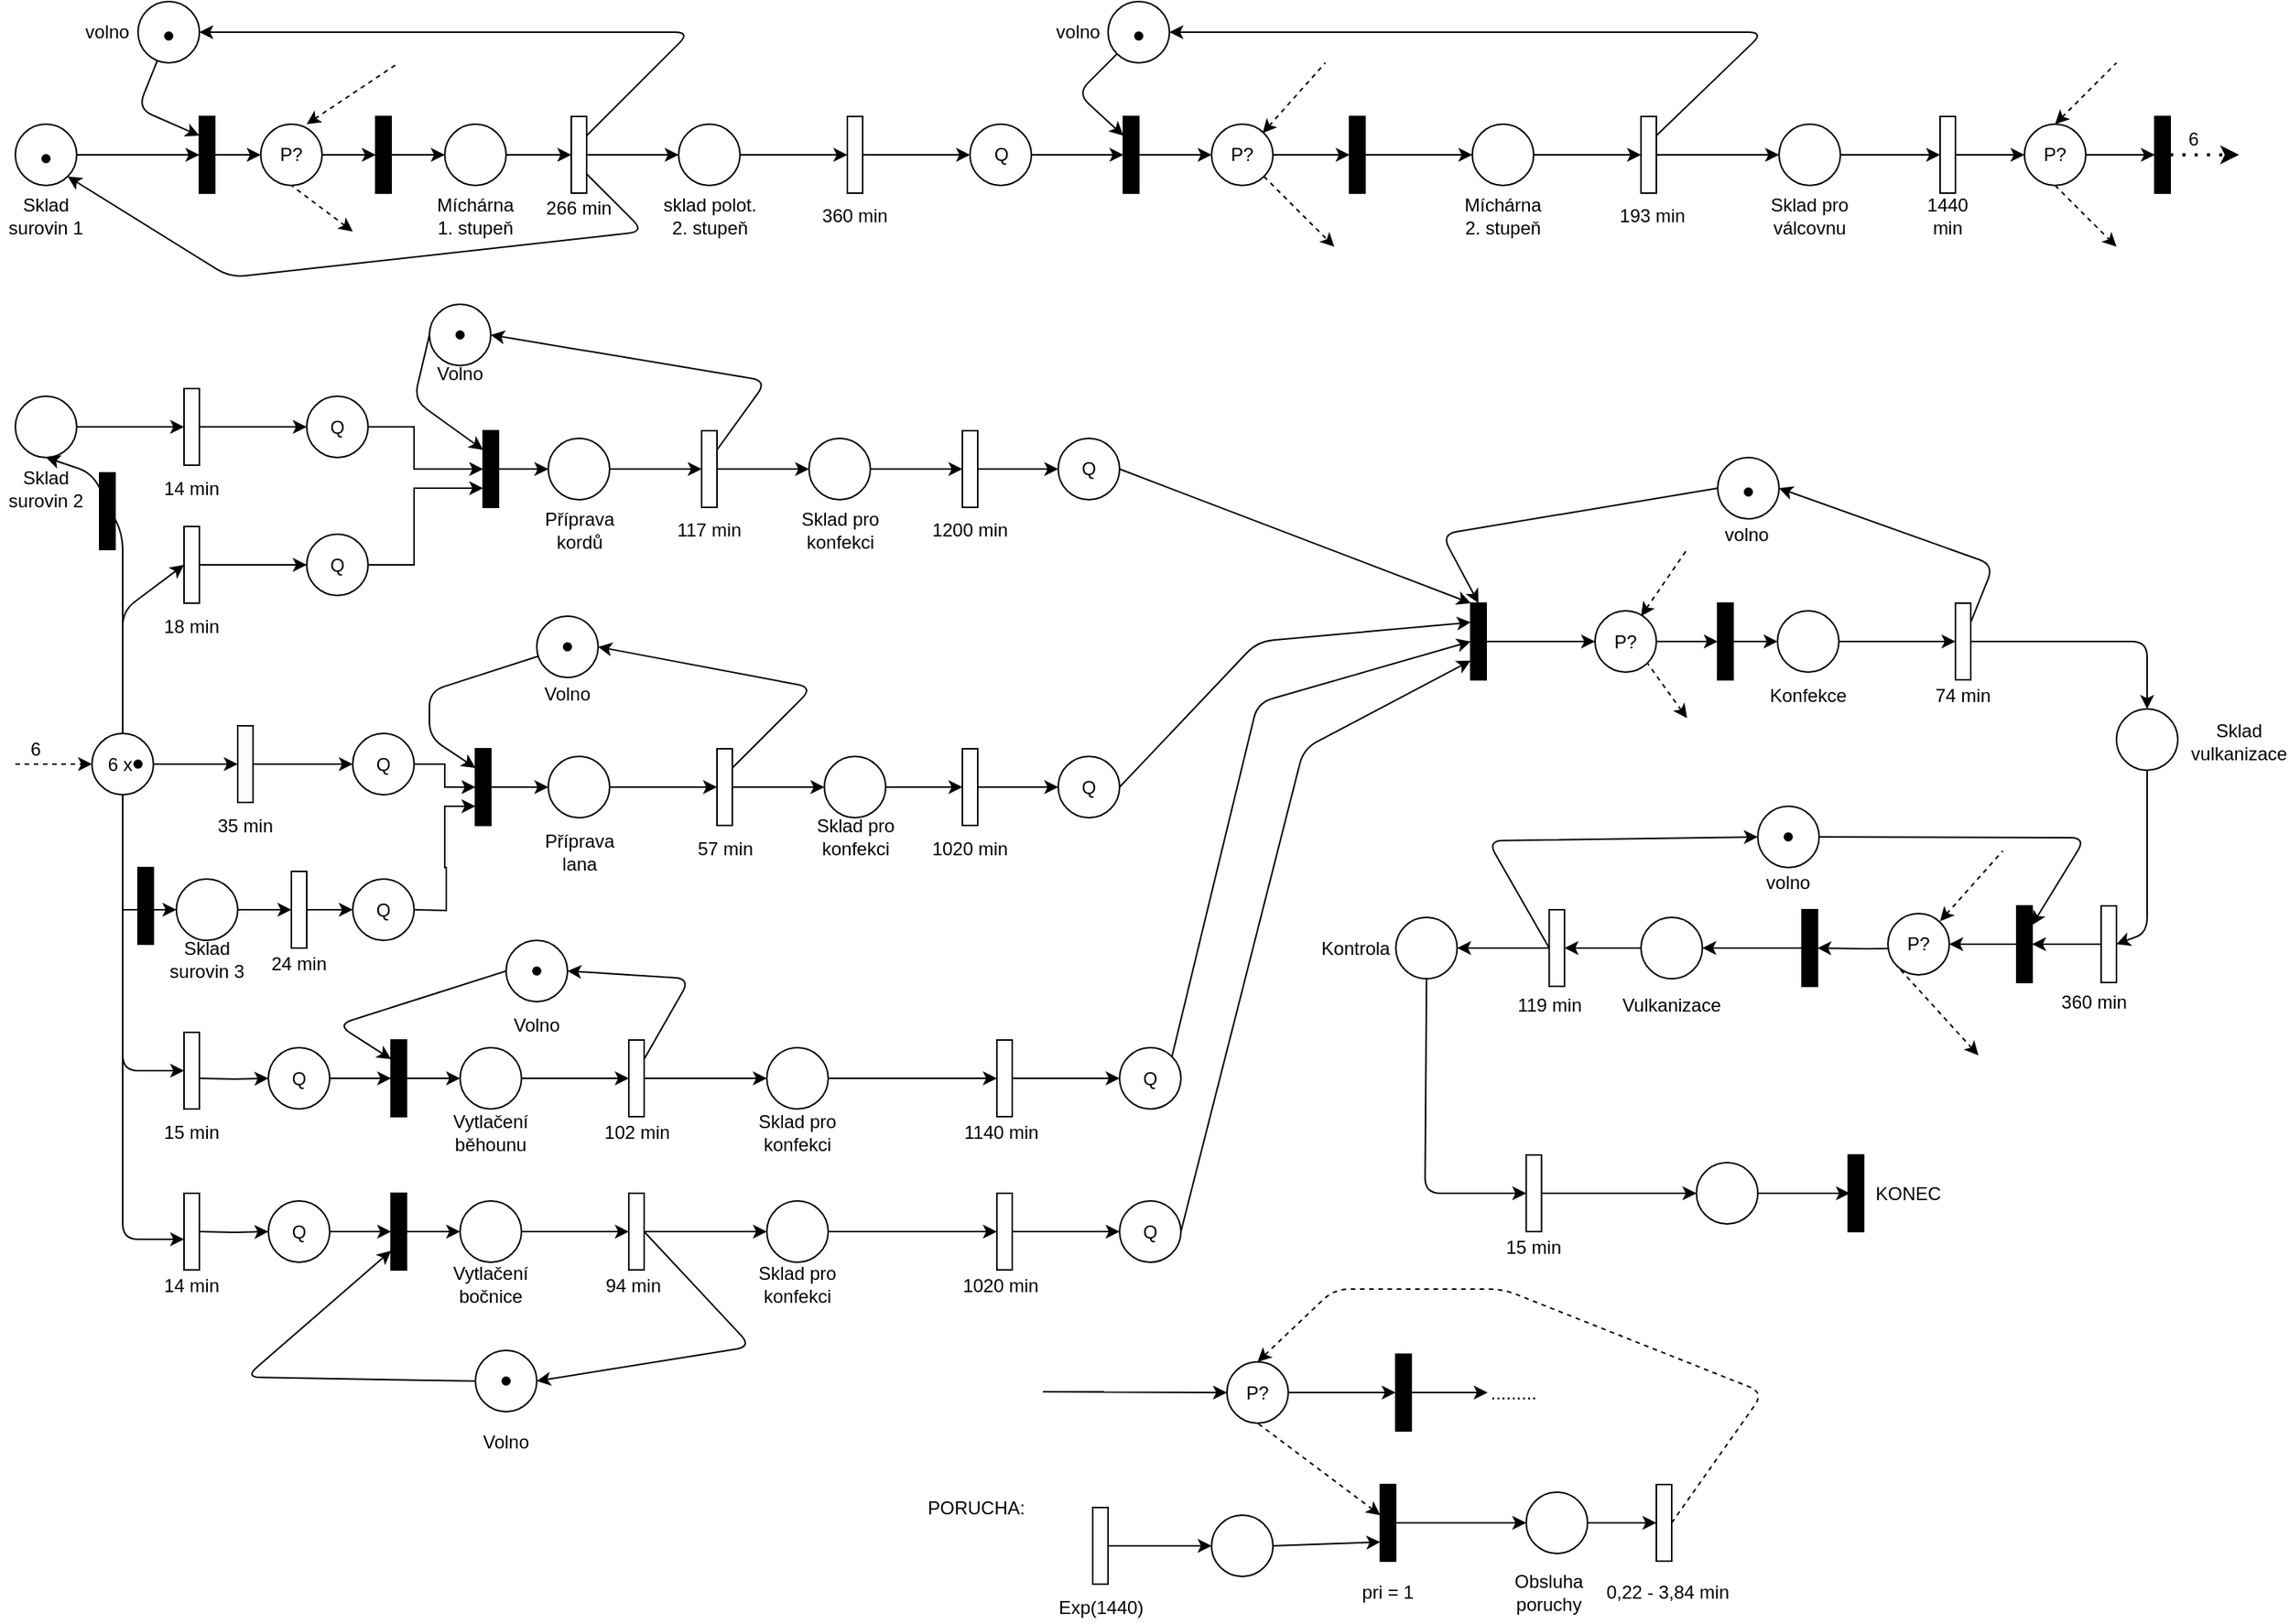 <mxfile version="9.3.1" type="device" userAgent="Mozilla/5.0 (Windows NT 10.0; Win64; x64) AppleWebKit/537.36 (KHTML, like Gecko) draw.io/9.3.1 Chrome/66.0.336.181 Electron/3.0.6 Safari/537.36" editor="www.draw.io"><diagram id="prtHgNgQTEPvFCAcTncT" name="Page-1"><mxGraphModel dx="1282" dy="962" grid="1" gridSize="10" guides="1" tooltips="1" connect="1" arrows="1" fold="1" page="1" pageScale="1" pageWidth="1169" pageHeight="827" background="#ffffff" math="0" shadow="0"><root><mxCell id="0"/><mxCell id="1" parent="0"/><mxCell id="CF1dB-pHGyorkiDozBWV-3" value="" style="ellipse;whiteSpace=wrap;html=1;aspect=fixed;" parent="1" vertex="1"><mxGeometry x="20" y="80" width="40" height="40" as="geometry"/></mxCell><mxCell id="CF1dB-pHGyorkiDozBWV-4" value="Sklad surovin 1" style="text;html=1;strokeColor=none;fillColor=none;align=center;verticalAlign=middle;whiteSpace=wrap;rounded=0;" parent="1" vertex="1"><mxGeometry x="10" y="130" width="60" height="20" as="geometry"/></mxCell><mxCell id="CF1dB-pHGyorkiDozBWV-5" value="" style="endArrow=classic;html=1;" parent="1" source="CF1dB-pHGyorkiDozBWV-3" target="CF1dB-pHGyorkiDozBWV-6" edge="1"><mxGeometry width="50" height="50" relative="1" as="geometry"><mxPoint x="210" y="160" as="sourcePoint"/><mxPoint x="120" y="101" as="targetPoint"/></mxGeometry></mxCell><mxCell id="9U-apCeLwvn8E9L1z7H1-29" style="edgeStyle=orthogonalEdgeStyle;rounded=0;orthogonalLoop=1;jettySize=auto;html=1;entryX=0;entryY=0.5;entryDx=0;entryDy=0;startArrow=none;startFill=0;endArrow=classic;endFill=1;" parent="1" source="CF1dB-pHGyorkiDozBWV-6" target="9U-apCeLwvn8E9L1z7H1-28" edge="1"><mxGeometry relative="1" as="geometry"/></mxCell><mxCell id="CF1dB-pHGyorkiDozBWV-6" value="" style="rounded=0;whiteSpace=wrap;html=1;fillColor=#000000;" parent="1" vertex="1"><mxGeometry x="140" y="75" width="10" height="50" as="geometry"/></mxCell><mxCell id="CF1dB-pHGyorkiDozBWV-8" value="266 min" style="text;html=1;strokeColor=none;fillColor=none;align=center;verticalAlign=middle;whiteSpace=wrap;rounded=0;" parent="1" vertex="1"><mxGeometry x="350" y="125" width="75" height="20" as="geometry"/></mxCell><mxCell id="CF1dB-pHGyorkiDozBWV-17" style="edgeStyle=orthogonalEdgeStyle;rounded=0;orthogonalLoop=1;jettySize=auto;html=1;" parent="1" source="CF1dB-pHGyorkiDozBWV-10" target="CF1dB-pHGyorkiDozBWV-18" edge="1"><mxGeometry relative="1" as="geometry"><mxPoint x="310" y="100" as="targetPoint"/></mxGeometry></mxCell><mxCell id="CF1dB-pHGyorkiDozBWV-10" value="" style="ellipse;whiteSpace=wrap;html=1;aspect=fixed;" parent="1" vertex="1"><mxGeometry x="300" y="80" width="40" height="40" as="geometry"/></mxCell><mxCell id="CF1dB-pHGyorkiDozBWV-12" value="" style="ellipse;whiteSpace=wrap;html=1;aspect=fixed;" parent="1" vertex="1"><mxGeometry x="100" width="40" height="40" as="geometry"/></mxCell><mxCell id="CF1dB-pHGyorkiDozBWV-13" value="volno" style="text;html=1;strokeColor=none;fillColor=none;align=center;verticalAlign=middle;whiteSpace=wrap;rounded=0;" parent="1" vertex="1"><mxGeometry x="60" y="10" width="40" height="20" as="geometry"/></mxCell><mxCell id="CF1dB-pHGyorkiDozBWV-14" value="" style="endArrow=classic;html=1;entryX=0;entryY=0.25;entryDx=0;entryDy=0;" parent="1" source="CF1dB-pHGyorkiDozBWV-12" target="CF1dB-pHGyorkiDozBWV-6" edge="1"><mxGeometry width="50" height="50" relative="1" as="geometry"><mxPoint x="210" y="150" as="sourcePoint"/><mxPoint x="260" y="100" as="targetPoint"/><Array as="points"><mxPoint x="100" y="70"/></Array></mxGeometry></mxCell><mxCell id="CF1dB-pHGyorkiDozBWV-22" style="edgeStyle=orthogonalEdgeStyle;rounded=0;orthogonalLoop=1;jettySize=auto;html=1;" parent="1" source="CF1dB-pHGyorkiDozBWV-18" edge="1"><mxGeometry relative="1" as="geometry"><mxPoint x="452.5" y="100" as="targetPoint"/></mxGeometry></mxCell><mxCell id="CF1dB-pHGyorkiDozBWV-18" value="" style="rounded=0;whiteSpace=wrap;html=1;" parent="1" vertex="1"><mxGeometry x="382.5" y="75" width="10" height="50" as="geometry"/></mxCell><mxCell id="CF1dB-pHGyorkiDozBWV-20" value="Míchárna&lt;br&gt;1. stupeň" style="text;html=1;strokeColor=none;fillColor=none;align=center;verticalAlign=middle;whiteSpace=wrap;rounded=0;" parent="1" vertex="1"><mxGeometry x="285" y="130" width="70" height="20" as="geometry"/></mxCell><mxCell id="CF1dB-pHGyorkiDozBWV-23" value="" style="endArrow=classic;html=1;entryX=1;entryY=0.5;entryDx=0;entryDy=0;exitX=1;exitY=0.25;exitDx=0;exitDy=0;" parent="1" source="CF1dB-pHGyorkiDozBWV-18" target="CF1dB-pHGyorkiDozBWV-12" edge="1"><mxGeometry width="50" height="50" relative="1" as="geometry"><mxPoint x="340" y="80" as="sourcePoint"/><mxPoint x="390" y="30" as="targetPoint"/><Array as="points"><mxPoint x="460" y="20"/></Array></mxGeometry></mxCell><mxCell id="CF1dB-pHGyorkiDozBWV-27" style="edgeStyle=orthogonalEdgeStyle;rounded=0;orthogonalLoop=1;jettySize=auto;html=1;" parent="1" source="CF1dB-pHGyorkiDozBWV-24" edge="1"><mxGeometry relative="1" as="geometry"><mxPoint x="562.5" y="100" as="targetPoint"/></mxGeometry></mxCell><mxCell id="CF1dB-pHGyorkiDozBWV-24" value="" style="ellipse;whiteSpace=wrap;html=1;aspect=fixed;" parent="1" vertex="1"><mxGeometry x="452.5" y="80" width="40" height="40" as="geometry"/></mxCell><mxCell id="CF1dB-pHGyorkiDozBWV-25" value="sklad polot.&lt;br&gt;2. stupeň" style="text;html=1;strokeColor=none;fillColor=none;align=center;verticalAlign=middle;whiteSpace=wrap;rounded=0;" parent="1" vertex="1"><mxGeometry x="432.5" y="130" width="80" height="20" as="geometry"/></mxCell><mxCell id="CF1dB-pHGyorkiDozBWV-43" style="edgeStyle=orthogonalEdgeStyle;rounded=0;orthogonalLoop=1;jettySize=auto;html=1;" parent="1" source="CF1dB-pHGyorkiDozBWV-28" edge="1"><mxGeometry relative="1" as="geometry"><mxPoint x="642.5" y="100" as="targetPoint"/></mxGeometry></mxCell><mxCell id="CF1dB-pHGyorkiDozBWV-28" value="" style="rounded=0;whiteSpace=wrap;html=1;" parent="1" vertex="1"><mxGeometry x="562.5" y="75" width="10" height="50" as="geometry"/></mxCell><mxCell id="CF1dB-pHGyorkiDozBWV-29" value="360 min" style="text;html=1;strokeColor=none;fillColor=none;align=center;verticalAlign=middle;whiteSpace=wrap;rounded=0;" parent="1" vertex="1"><mxGeometry x="530" y="130" width="75" height="20" as="geometry"/></mxCell><mxCell id="CF1dB-pHGyorkiDozBWV-36" style="edgeStyle=orthogonalEdgeStyle;rounded=0;orthogonalLoop=1;jettySize=auto;html=1;" parent="1" source="CF1dB-pHGyorkiDozBWV-34" edge="1"><mxGeometry relative="1" as="geometry"><mxPoint x="1080" y="100" as="targetPoint"/></mxGeometry></mxCell><mxCell id="CF1dB-pHGyorkiDozBWV-34" value="" style="ellipse;whiteSpace=wrap;html=1;aspect=fixed;" parent="1" vertex="1"><mxGeometry x="970" y="80" width="40" height="40" as="geometry"/></mxCell><mxCell id="CF1dB-pHGyorkiDozBWV-35" value="Míchárna&lt;br&gt;2. stupeň" style="text;html=1;strokeColor=none;fillColor=none;align=center;verticalAlign=middle;whiteSpace=wrap;rounded=0;" parent="1" vertex="1"><mxGeometry x="955" y="130" width="70" height="20" as="geometry"/></mxCell><mxCell id="CF1dB-pHGyorkiDozBWV-39" style="edgeStyle=orthogonalEdgeStyle;rounded=0;orthogonalLoop=1;jettySize=auto;html=1;" parent="1" source="CF1dB-pHGyorkiDozBWV-37" edge="1"><mxGeometry relative="1" as="geometry"><mxPoint x="1170" y="100" as="targetPoint"/></mxGeometry></mxCell><mxCell id="CF1dB-pHGyorkiDozBWV-37" value="" style="rounded=0;whiteSpace=wrap;html=1;" parent="1" vertex="1"><mxGeometry x="1080" y="75" width="10" height="50" as="geometry"/></mxCell><mxCell id="CF1dB-pHGyorkiDozBWV-38" value="193 min" style="text;html=1;strokeColor=none;fillColor=none;align=center;verticalAlign=middle;whiteSpace=wrap;rounded=0;" parent="1" vertex="1"><mxGeometry x="1065" y="130" width="45" height="20" as="geometry"/></mxCell><mxCell id="CF1dB-pHGyorkiDozBWV-53" style="edgeStyle=orthogonalEdgeStyle;rounded=0;orthogonalLoop=1;jettySize=auto;html=1;" parent="1" source="CF1dB-pHGyorkiDozBWV-40" edge="1"><mxGeometry relative="1" as="geometry"><mxPoint x="1275" y="100" as="targetPoint"/></mxGeometry></mxCell><mxCell id="CF1dB-pHGyorkiDozBWV-40" value="" style="ellipse;whiteSpace=wrap;html=1;aspect=fixed;" parent="1" vertex="1"><mxGeometry x="1170" y="80" width="40" height="40" as="geometry"/></mxCell><mxCell id="CF1dB-pHGyorkiDozBWV-42" value="Sklad pro válcovnu" style="text;html=1;strokeColor=none;fillColor=none;align=center;verticalAlign=middle;whiteSpace=wrap;rounded=0;" parent="1" vertex="1"><mxGeometry x="1160" y="130" width="60" height="20" as="geometry"/></mxCell><mxCell id="CF1dB-pHGyorkiDozBWV-45" style="edgeStyle=orthogonalEdgeStyle;rounded=0;orthogonalLoop=1;jettySize=auto;html=1;" parent="1" source="CF1dB-pHGyorkiDozBWV-44" edge="1"><mxGeometry relative="1" as="geometry"><mxPoint x="742.5" y="100" as="targetPoint"/></mxGeometry></mxCell><mxCell id="CF1dB-pHGyorkiDozBWV-44" value="Q" style="ellipse;whiteSpace=wrap;html=1;aspect=fixed;" parent="1" vertex="1"><mxGeometry x="642.5" y="80" width="40" height="40" as="geometry"/></mxCell><mxCell id="9U-apCeLwvn8E9L1z7H1-37" style="edgeStyle=orthogonalEdgeStyle;rounded=0;orthogonalLoop=1;jettySize=auto;html=1;entryX=0;entryY=0.5;entryDx=0;entryDy=0;startArrow=none;startFill=0;endArrow=classic;endFill=1;" parent="1" source="CF1dB-pHGyorkiDozBWV-46" target="9U-apCeLwvn8E9L1z7H1-35" edge="1"><mxGeometry relative="1" as="geometry"/></mxCell><mxCell id="CF1dB-pHGyorkiDozBWV-46" value="" style="rounded=0;whiteSpace=wrap;html=1;fillColor=#000000;" parent="1" vertex="1"><mxGeometry x="742.5" y="75" width="10" height="50" as="geometry"/></mxCell><mxCell id="CF1dB-pHGyorkiDozBWV-48" value="" style="ellipse;whiteSpace=wrap;html=1;aspect=fixed;" parent="1" vertex="1"><mxGeometry x="732.5" width="40" height="40" as="geometry"/></mxCell><mxCell id="CF1dB-pHGyorkiDozBWV-49" value="volno" style="text;html=1;strokeColor=none;fillColor=none;align=center;verticalAlign=middle;whiteSpace=wrap;rounded=0;" parent="1" vertex="1"><mxGeometry x="692.5" y="10" width="40" height="20" as="geometry"/></mxCell><mxCell id="CF1dB-pHGyorkiDozBWV-50" value="" style="endArrow=classic;html=1;entryX=1;entryY=0.5;entryDx=0;entryDy=0;exitX=1;exitY=0.25;exitDx=0;exitDy=0;" parent="1" source="CF1dB-pHGyorkiDozBWV-37" target="CF1dB-pHGyorkiDozBWV-48" edge="1"><mxGeometry width="50" height="50" relative="1" as="geometry"><mxPoint x="962.5" y="60" as="sourcePoint"/><mxPoint x="672.5" y="50" as="targetPoint"/><Array as="points"><mxPoint x="1160" y="20"/></Array></mxGeometry></mxCell><mxCell id="CF1dB-pHGyorkiDozBWV-51" value="" style="endArrow=classic;html=1;entryX=0;entryY=0.25;entryDx=0;entryDy=0;" parent="1" source="CF1dB-pHGyorkiDozBWV-48" target="CF1dB-pHGyorkiDozBWV-46" edge="1"><mxGeometry width="50" height="50" relative="1" as="geometry"><mxPoint x="602.5" y="70" as="sourcePoint"/><mxPoint x="652.5" y="20" as="targetPoint"/><Array as="points"><mxPoint x="712.5" y="60"/></Array></mxGeometry></mxCell><mxCell id="15" value="" style="edgeStyle=orthogonalEdgeStyle;rounded=0;html=1;jettySize=auto;orthogonalLoop=1;" edge="1" parent="1" source="CF1dB-pHGyorkiDozBWV-54"><mxGeometry relative="1" as="geometry"><mxPoint x="1330" y="100" as="targetPoint"/></mxGeometry></mxCell><mxCell id="CF1dB-pHGyorkiDozBWV-54" value="" style="rounded=0;whiteSpace=wrap;html=1;" parent="1" vertex="1"><mxGeometry x="1275" y="75" width="10" height="50" as="geometry"/></mxCell><mxCell id="CF1dB-pHGyorkiDozBWV-55" value="1440&lt;br&gt;min" style="text;html=1;strokeColor=none;fillColor=none;align=center;verticalAlign=middle;whiteSpace=wrap;rounded=0;" parent="1" vertex="1"><mxGeometry x="1260" y="130" width="40" height="20" as="geometry"/></mxCell><mxCell id="CF1dB-pHGyorkiDozBWV-62" style="edgeStyle=orthogonalEdgeStyle;rounded=0;orthogonalLoop=1;jettySize=auto;html=1;endArrow=classic;endFill=1;" parent="1" source="CF1dB-pHGyorkiDozBWV-60" edge="1"><mxGeometry relative="1" as="geometry"><mxPoint x="130" y="277.5" as="targetPoint"/></mxGeometry></mxCell><mxCell id="CF1dB-pHGyorkiDozBWV-60" value="" style="ellipse;whiteSpace=wrap;html=1;aspect=fixed;gradientColor=none;shadow=0;" parent="1" vertex="1"><mxGeometry x="20" y="257.5" width="40" height="40" as="geometry"/></mxCell><mxCell id="CF1dB-pHGyorkiDozBWV-61" value="Sklad surovin 2" style="text;html=1;strokeColor=none;fillColor=none;align=center;verticalAlign=middle;whiteSpace=wrap;rounded=0;" parent="1" vertex="1"><mxGeometry x="10" y="307.5" width="60" height="20" as="geometry"/></mxCell><mxCell id="CF1dB-pHGyorkiDozBWV-65" value="" style="rounded=0;whiteSpace=wrap;html=1;" parent="1" vertex="1"><mxGeometry x="130" y="252.5" width="10" height="50" as="geometry"/></mxCell><mxCell id="CF1dB-pHGyorkiDozBWV-67" value="14 min" style="text;html=1;strokeColor=none;fillColor=none;align=center;verticalAlign=middle;whiteSpace=wrap;rounded=0;" parent="1" vertex="1"><mxGeometry x="115" y="307.5" width="40" height="20" as="geometry"/></mxCell><mxCell id="CF1dB-pHGyorkiDozBWV-77" style="edgeStyle=orthogonalEdgeStyle;rounded=0;orthogonalLoop=1;jettySize=auto;html=1;endArrow=classic;endFill=1;" parent="1" source="CF1dB-pHGyorkiDozBWV-71" edge="1"><mxGeometry relative="1" as="geometry"><mxPoint x="467.5" y="305" as="targetPoint"/></mxGeometry></mxCell><mxCell id="CF1dB-pHGyorkiDozBWV-71" value="" style="ellipse;whiteSpace=wrap;html=1;aspect=fixed;" parent="1" vertex="1"><mxGeometry x="367.5" y="285" width="40" height="40" as="geometry"/></mxCell><mxCell id="CF1dB-pHGyorkiDozBWV-72" value="" style="endArrow=classic;html=1;exitX=1;exitY=0.5;exitDx=0;exitDy=0;" parent="1" source="CF1dB-pHGyorkiDozBWV-65" edge="1"><mxGeometry width="50" height="50" relative="1" as="geometry"><mxPoint x="230" y="447.5" as="sourcePoint"/><mxPoint x="210" y="277.5" as="targetPoint"/><Array as="points"/></mxGeometry></mxCell><mxCell id="CF1dB-pHGyorkiDozBWV-73" value="" style="endArrow=classic;html=1;exitX=1;exitY=0.5;exitDx=0;exitDy=0;entryX=0;entryY=0.5;entryDx=0;entryDy=0;" parent="1" target="CF1dB-pHGyorkiDozBWV-197" edge="1"><mxGeometry width="50" height="50" relative="1" as="geometry"><mxPoint x="140" y="367.5" as="sourcePoint"/><mxPoint x="220" y="337.5" as="targetPoint"/><Array as="points"><mxPoint x="190" y="367.5"/></Array></mxGeometry></mxCell><mxCell id="CF1dB-pHGyorkiDozBWV-75" value="Příprava kordů" style="text;html=1;strokeColor=none;fillColor=none;align=center;verticalAlign=middle;whiteSpace=wrap;rounded=0;" parent="1" vertex="1"><mxGeometry x="367.5" y="335" width="40" height="20" as="geometry"/></mxCell><mxCell id="CF1dB-pHGyorkiDozBWV-81" style="edgeStyle=orthogonalEdgeStyle;rounded=0;orthogonalLoop=1;jettySize=auto;html=1;endArrow=classic;endFill=1;" parent="1" source="CF1dB-pHGyorkiDozBWV-78" edge="1"><mxGeometry relative="1" as="geometry"><mxPoint x="537.5" y="305" as="targetPoint"/></mxGeometry></mxCell><mxCell id="CF1dB-pHGyorkiDozBWV-78" value="" style="rounded=0;whiteSpace=wrap;html=1;" parent="1" vertex="1"><mxGeometry x="467.5" y="280" width="10" height="50" as="geometry"/></mxCell><mxCell id="CF1dB-pHGyorkiDozBWV-80" value="117 min" style="text;html=1;strokeColor=none;fillColor=none;align=center;verticalAlign=middle;whiteSpace=wrap;rounded=0;" parent="1" vertex="1"><mxGeometry x="450" y="335" width="45" height="20" as="geometry"/></mxCell><mxCell id="CF1dB-pHGyorkiDozBWV-84" style="edgeStyle=orthogonalEdgeStyle;rounded=0;orthogonalLoop=1;jettySize=auto;html=1;endArrow=classic;endFill=1;" parent="1" source="CF1dB-pHGyorkiDozBWV-82" edge="1"><mxGeometry relative="1" as="geometry"><mxPoint x="637.5" y="305" as="targetPoint"/></mxGeometry></mxCell><mxCell id="CF1dB-pHGyorkiDozBWV-82" value="" style="ellipse;whiteSpace=wrap;html=1;aspect=fixed;" parent="1" vertex="1"><mxGeometry x="537.5" y="285" width="40" height="40" as="geometry"/></mxCell><mxCell id="CF1dB-pHGyorkiDozBWV-83" value="Sklad pro konfekci" style="text;html=1;strokeColor=none;fillColor=none;align=center;verticalAlign=middle;whiteSpace=wrap;rounded=0;" parent="1" vertex="1"><mxGeometry x="527.5" y="335" width="60" height="20" as="geometry"/></mxCell><mxCell id="CF1dB-pHGyorkiDozBWV-224" style="edgeStyle=orthogonalEdgeStyle;rounded=0;orthogonalLoop=1;jettySize=auto;html=1;entryX=0;entryY=0.5;entryDx=0;entryDy=0;endArrow=classic;endFill=1;" parent="1" source="CF1dB-pHGyorkiDozBWV-85" target="CF1dB-pHGyorkiDozBWV-152" edge="1"><mxGeometry relative="1" as="geometry"/></mxCell><mxCell id="CF1dB-pHGyorkiDozBWV-85" value="" style="rounded=0;whiteSpace=wrap;html=1;" parent="1" vertex="1"><mxGeometry x="637.5" y="280" width="10" height="50" as="geometry"/></mxCell><mxCell id="CF1dB-pHGyorkiDozBWV-86" value="1200 min" style="text;html=1;strokeColor=none;fillColor=none;align=center;verticalAlign=middle;whiteSpace=wrap;rounded=0;" parent="1" vertex="1"><mxGeometry x="615" y="335" width="55" height="20" as="geometry"/></mxCell><mxCell id="CF1dB-pHGyorkiDozBWV-95" style="edgeStyle=orthogonalEdgeStyle;rounded=0;orthogonalLoop=1;jettySize=auto;html=1;entryX=0;entryY=0.5;entryDx=0;entryDy=0;endArrow=classic;endFill=1;" parent="1" source="CF1dB-pHGyorkiDozBWV-87" edge="1"><mxGeometry relative="1" as="geometry"><mxPoint x="200" y="592.5" as="targetPoint"/></mxGeometry></mxCell><mxCell id="CF1dB-pHGyorkiDozBWV-87" value="" style="ellipse;whiteSpace=wrap;html=1;aspect=fixed;" parent="1" vertex="1"><mxGeometry x="125" y="572.5" width="40" height="40" as="geometry"/></mxCell><mxCell id="CF1dB-pHGyorkiDozBWV-89" value="Sklad surovin 3" style="text;html=1;strokeColor=none;fillColor=none;align=center;verticalAlign=middle;whiteSpace=wrap;rounded=0;" parent="1" vertex="1"><mxGeometry x="115" y="615" width="60" height="20" as="geometry"/></mxCell><mxCell id="CF1dB-pHGyorkiDozBWV-91" value="" style="endArrow=classic;html=1;exitX=0.5;exitY=0;exitDx=0;exitDy=0;entryX=0;entryY=0.5;entryDx=0;entryDy=0;" parent="1" edge="1"><mxGeometry width="50" height="50" relative="1" as="geometry"><mxPoint x="90" y="477.5" as="sourcePoint"/><mxPoint x="130" y="367.5" as="targetPoint"/><Array as="points"><mxPoint x="90" y="397.5"/></Array></mxGeometry></mxCell><mxCell id="CF1dB-pHGyorkiDozBWV-92" value="" style="endArrow=classic;html=1;exitX=1;exitY=0.5;exitDx=0;exitDy=0;entryX=0;entryY=0.5;" parent="1" edge="1" target="CF1dB-pHGyorkiDozBWV-209" source="9U-apCeLwvn8E9L1z7H1-4"><mxGeometry width="50" height="50" relative="1" as="geometry"><mxPoint x="90" y="497.5" as="sourcePoint"/><mxPoint x="200" y="497.5" as="targetPoint"/></mxGeometry></mxCell><mxCell id="CF1dB-pHGyorkiDozBWV-103" style="edgeStyle=orthogonalEdgeStyle;rounded=0;orthogonalLoop=1;jettySize=auto;html=1;endArrow=classic;endFill=1;" parent="1" source="CF1dB-pHGyorkiDozBWV-99" edge="1"><mxGeometry relative="1" as="geometry"><mxPoint x="477.5" y="512.5" as="targetPoint"/></mxGeometry></mxCell><mxCell id="CF1dB-pHGyorkiDozBWV-99" value="" style="ellipse;whiteSpace=wrap;html=1;aspect=fixed;" parent="1" vertex="1"><mxGeometry x="367.5" y="492.5" width="40" height="40" as="geometry"/></mxCell><mxCell id="CF1dB-pHGyorkiDozBWV-102" value="Příprava lana" style="text;html=1;strokeColor=none;fillColor=none;align=center;verticalAlign=middle;whiteSpace=wrap;rounded=0;" parent="1" vertex="1"><mxGeometry x="367.5" y="542.5" width="40" height="25" as="geometry"/></mxCell><mxCell id="CF1dB-pHGyorkiDozBWV-106" style="edgeStyle=orthogonalEdgeStyle;rounded=0;orthogonalLoop=1;jettySize=auto;html=1;endArrow=classic;endFill=1;" parent="1" source="CF1dB-pHGyorkiDozBWV-104" edge="1"><mxGeometry relative="1" as="geometry"><mxPoint x="547.5" y="512.5" as="targetPoint"/></mxGeometry></mxCell><mxCell id="CF1dB-pHGyorkiDozBWV-104" value="" style="rounded=0;whiteSpace=wrap;html=1;" parent="1" vertex="1"><mxGeometry x="477.5" y="487.5" width="10" height="50" as="geometry"/></mxCell><mxCell id="CF1dB-pHGyorkiDozBWV-105" value="57 min" style="text;html=1;strokeColor=none;fillColor=none;align=center;verticalAlign=middle;whiteSpace=wrap;rounded=0;" parent="1" vertex="1"><mxGeometry x="462.5" y="542.5" width="40" height="20" as="geometry"/></mxCell><mxCell id="CF1dB-pHGyorkiDozBWV-113" style="edgeStyle=orthogonalEdgeStyle;rounded=0;orthogonalLoop=1;jettySize=auto;html=1;endArrow=classic;endFill=1;" parent="1" source="CF1dB-pHGyorkiDozBWV-111" edge="1"><mxGeometry relative="1" as="geometry"><mxPoint x="637.5" y="512.5" as="targetPoint"/></mxGeometry></mxCell><mxCell id="CF1dB-pHGyorkiDozBWV-111" value="" style="ellipse;whiteSpace=wrap;html=1;aspect=fixed;" parent="1" vertex="1"><mxGeometry x="547.5" y="492.5" width="40" height="40" as="geometry"/></mxCell><mxCell id="CF1dB-pHGyorkiDozBWV-112" value="Sklad pro konfekci" style="text;html=1;strokeColor=none;fillColor=none;align=center;verticalAlign=middle;whiteSpace=wrap;rounded=0;" parent="1" vertex="1"><mxGeometry x="537.5" y="527.5" width="60" height="35" as="geometry"/></mxCell><mxCell id="CF1dB-pHGyorkiDozBWV-226" style="edgeStyle=orthogonalEdgeStyle;rounded=0;orthogonalLoop=1;jettySize=auto;html=1;entryX=0;entryY=0.5;entryDx=0;entryDy=0;endArrow=classic;endFill=1;" parent="1" source="CF1dB-pHGyorkiDozBWV-114" target="CF1dB-pHGyorkiDozBWV-225" edge="1"><mxGeometry relative="1" as="geometry"/></mxCell><mxCell id="CF1dB-pHGyorkiDozBWV-114" value="" style="rounded=0;whiteSpace=wrap;html=1;" parent="1" vertex="1"><mxGeometry x="637.5" y="487.5" width="10" height="50" as="geometry"/></mxCell><mxCell id="CF1dB-pHGyorkiDozBWV-115" value="1020 min" style="text;html=1;strokeColor=none;fillColor=none;align=center;verticalAlign=middle;whiteSpace=wrap;rounded=0;" parent="1" vertex="1"><mxGeometry x="615" y="542.5" width="55" height="20" as="geometry"/></mxCell><mxCell id="CF1dB-pHGyorkiDozBWV-116" value="" style="endArrow=classic;html=1;" parent="1" edge="1"><mxGeometry width="50" height="50" relative="1" as="geometry"><mxPoint x="90" y="517.5" as="sourcePoint"/><mxPoint x="130" y="697.5" as="targetPoint"/><Array as="points"><mxPoint x="90" y="697.5"/></Array></mxGeometry></mxCell><mxCell id="CF1dB-pHGyorkiDozBWV-119" style="edgeStyle=orthogonalEdgeStyle;rounded=0;orthogonalLoop=1;jettySize=auto;html=1;endArrow=classic;endFill=1;entryX=0;entryY=0.5;entryDx=0;entryDy=0;" parent="1" target="CF1dB-pHGyorkiDozBWV-234" edge="1"><mxGeometry relative="1" as="geometry"><mxPoint x="200" y="702.5" as="targetPoint"/><mxPoint x="140" y="702.5" as="sourcePoint"/></mxGeometry></mxCell><mxCell id="CF1dB-pHGyorkiDozBWV-118" value="15 min" style="text;html=1;strokeColor=none;fillColor=none;align=center;verticalAlign=middle;whiteSpace=wrap;rounded=0;" parent="1" vertex="1"><mxGeometry x="115" y="727.5" width="40" height="20" as="geometry"/></mxCell><mxCell id="CF1dB-pHGyorkiDozBWV-121" style="edgeStyle=orthogonalEdgeStyle;rounded=0;orthogonalLoop=1;jettySize=auto;html=1;endArrow=classic;endFill=1;" parent="1" source="CF1dB-pHGyorkiDozBWV-120" edge="1"><mxGeometry relative="1" as="geometry"><mxPoint x="420" y="702.5" as="targetPoint"/></mxGeometry></mxCell><mxCell id="CF1dB-pHGyorkiDozBWV-120" value="" style="ellipse;whiteSpace=wrap;html=1;aspect=fixed;" parent="1" vertex="1"><mxGeometry x="310" y="682.5" width="40" height="40" as="geometry"/></mxCell><mxCell id="CF1dB-pHGyorkiDozBWV-126" style="edgeStyle=orthogonalEdgeStyle;rounded=0;orthogonalLoop=1;jettySize=auto;html=1;endArrow=classic;endFill=1;" parent="1" source="CF1dB-pHGyorkiDozBWV-122" edge="1"><mxGeometry relative="1" as="geometry"><mxPoint x="510" y="702.5" as="targetPoint"/></mxGeometry></mxCell><mxCell id="CF1dB-pHGyorkiDozBWV-122" value="" style="rounded=0;whiteSpace=wrap;html=1;" parent="1" vertex="1"><mxGeometry x="420" y="677.5" width="10" height="50" as="geometry"/></mxCell><mxCell id="CF1dB-pHGyorkiDozBWV-123" value="Vytlačení běhounu" style="text;html=1;strokeColor=none;fillColor=none;align=center;verticalAlign=middle;whiteSpace=wrap;rounded=0;" parent="1" vertex="1"><mxGeometry x="300" y="727.5" width="60" height="20" as="geometry"/></mxCell><mxCell id="CF1dB-pHGyorkiDozBWV-125" value="102 min" style="text;html=1;strokeColor=none;fillColor=none;align=center;verticalAlign=middle;whiteSpace=wrap;rounded=0;" parent="1" vertex="1"><mxGeometry x="402.5" y="727.5" width="45" height="20" as="geometry"/></mxCell><mxCell id="CF1dB-pHGyorkiDozBWV-129" style="edgeStyle=orthogonalEdgeStyle;rounded=0;orthogonalLoop=1;jettySize=auto;html=1;endArrow=classic;endFill=1;" parent="1" source="CF1dB-pHGyorkiDozBWV-127" edge="1"><mxGeometry relative="1" as="geometry"><mxPoint x="660" y="702.5" as="targetPoint"/></mxGeometry></mxCell><mxCell id="CF1dB-pHGyorkiDozBWV-127" value="" style="ellipse;whiteSpace=wrap;html=1;aspect=fixed;" parent="1" vertex="1"><mxGeometry x="510" y="682.5" width="40" height="40" as="geometry"/></mxCell><mxCell id="CF1dB-pHGyorkiDozBWV-128" value="Sklad pro konfekci" style="text;html=1;strokeColor=none;fillColor=none;align=center;verticalAlign=middle;whiteSpace=wrap;rounded=0;" parent="1" vertex="1"><mxGeometry x="500" y="727.5" width="60" height="20" as="geometry"/></mxCell><mxCell id="CF1dB-pHGyorkiDozBWV-130" value="" style="rounded=0;whiteSpace=wrap;html=1;" parent="1" vertex="1"><mxGeometry x="660" y="677.5" width="10" height="50" as="geometry"/></mxCell><mxCell id="CF1dB-pHGyorkiDozBWV-131" value="1140 min" style="text;html=1;strokeColor=none;fillColor=none;align=center;verticalAlign=middle;whiteSpace=wrap;rounded=0;" parent="1" vertex="1"><mxGeometry x="632.5" y="727.5" width="60" height="20" as="geometry"/></mxCell><mxCell id="CF1dB-pHGyorkiDozBWV-133" value="" style="endArrow=classic;html=1;" parent="1" edge="1"><mxGeometry width="50" height="50" relative="1" as="geometry"><mxPoint x="90" y="677.5" as="sourcePoint"/><mxPoint x="130" y="807.5" as="targetPoint"/><Array as="points"><mxPoint x="90" y="807.5"/></Array></mxGeometry></mxCell><mxCell id="CF1dB-pHGyorkiDozBWV-137" style="edgeStyle=orthogonalEdgeStyle;rounded=0;orthogonalLoop=1;jettySize=auto;html=1;endArrow=classic;endFill=1;entryX=0;entryY=0.5;entryDx=0;entryDy=0;" parent="1" target="CF1dB-pHGyorkiDozBWV-235" edge="1"><mxGeometry relative="1" as="geometry"><mxPoint x="180" y="802.5" as="targetPoint"/><mxPoint x="140" y="802.5" as="sourcePoint"/></mxGeometry></mxCell><mxCell id="CF1dB-pHGyorkiDozBWV-141" style="edgeStyle=orthogonalEdgeStyle;rounded=0;orthogonalLoop=1;jettySize=auto;html=1;endArrow=classic;endFill=1;" parent="1" source="CF1dB-pHGyorkiDozBWV-138" edge="1"><mxGeometry relative="1" as="geometry"><mxPoint x="420" y="802.5" as="targetPoint"/></mxGeometry></mxCell><mxCell id="CF1dB-pHGyorkiDozBWV-138" value="" style="ellipse;whiteSpace=wrap;html=1;aspect=fixed;" parent="1" vertex="1"><mxGeometry x="310" y="782.5" width="40" height="40" as="geometry"/></mxCell><mxCell id="CF1dB-pHGyorkiDozBWV-139" value="94 min" style="text;html=1;strokeColor=none;fillColor=none;align=center;verticalAlign=middle;whiteSpace=wrap;rounded=0;" parent="1" vertex="1"><mxGeometry x="402.5" y="827.5" width="40" height="20" as="geometry"/></mxCell><mxCell id="CF1dB-pHGyorkiDozBWV-144" style="edgeStyle=orthogonalEdgeStyle;rounded=0;orthogonalLoop=1;jettySize=auto;html=1;endArrow=classic;endFill=1;" parent="1" source="CF1dB-pHGyorkiDozBWV-142" edge="1"><mxGeometry relative="1" as="geometry"><mxPoint x="510" y="802.5" as="targetPoint"/></mxGeometry></mxCell><mxCell id="CF1dB-pHGyorkiDozBWV-142" value="" style="rounded=0;whiteSpace=wrap;html=1;" parent="1" vertex="1"><mxGeometry x="420" y="777.5" width="10" height="50" as="geometry"/></mxCell><mxCell id="CF1dB-pHGyorkiDozBWV-147" style="edgeStyle=orthogonalEdgeStyle;rounded=0;orthogonalLoop=1;jettySize=auto;html=1;endArrow=classic;endFill=1;" parent="1" source="CF1dB-pHGyorkiDozBWV-145" edge="1"><mxGeometry relative="1" as="geometry"><mxPoint x="660" y="802.5" as="targetPoint"/></mxGeometry></mxCell><mxCell id="CF1dB-pHGyorkiDozBWV-145" value="" style="ellipse;whiteSpace=wrap;html=1;aspect=fixed;" parent="1" vertex="1"><mxGeometry x="510" y="782.5" width="40" height="40" as="geometry"/></mxCell><mxCell id="CF1dB-pHGyorkiDozBWV-146" value="Sklad pro konfekci" style="text;html=1;strokeColor=none;fillColor=none;align=center;verticalAlign=middle;whiteSpace=wrap;rounded=0;" parent="1" vertex="1"><mxGeometry x="500" y="827" width="60" height="20" as="geometry"/></mxCell><mxCell id="CF1dB-pHGyorkiDozBWV-148" value="" style="rounded=0;whiteSpace=wrap;html=1;" parent="1" vertex="1"><mxGeometry x="660" y="777.5" width="10" height="50" as="geometry"/></mxCell><mxCell id="CF1dB-pHGyorkiDozBWV-149" value="1020 min" style="text;html=1;strokeColor=none;fillColor=none;align=center;verticalAlign=middle;whiteSpace=wrap;rounded=0;" parent="1" vertex="1"><mxGeometry x="635" y="827.5" width="55" height="20" as="geometry"/></mxCell><mxCell id="CF1dB-pHGyorkiDozBWV-152" value="Q" style="ellipse;whiteSpace=wrap;html=1;aspect=fixed;" parent="1" vertex="1"><mxGeometry x="700" y="285" width="40" height="40" as="geometry"/></mxCell><mxCell id="CF1dB-pHGyorkiDozBWV-153" value="" style="endArrow=classic;html=1;exitX=1;exitY=0.5;exitDx=0;exitDy=0;entryX=0;entryY=0.5;entryDx=0;entryDy=0;" parent="1" source="CF1dB-pHGyorkiDozBWV-130" target="CF1dB-pHGyorkiDozBWV-227" edge="1"><mxGeometry width="50" height="50" relative="1" as="geometry"><mxPoint x="780" y="727.5" as="sourcePoint"/><mxPoint x="770" y="702.5" as="targetPoint"/><Array as="points"/></mxGeometry></mxCell><mxCell id="CF1dB-pHGyorkiDozBWV-154" value="" style="endArrow=classic;html=1;exitX=1;exitY=0.5;exitDx=0;exitDy=0;entryX=0;entryY=0.5;entryDx=0;entryDy=0;" parent="1" source="CF1dB-pHGyorkiDozBWV-148" target="CF1dB-pHGyorkiDozBWV-228" edge="1"><mxGeometry width="50" height="50" relative="1" as="geometry"><mxPoint x="770" y="797.5" as="sourcePoint"/><mxPoint x="790" y="802.5" as="targetPoint"/><Array as="points"/></mxGeometry></mxCell><mxCell id="CF1dB-pHGyorkiDozBWV-156" value="" style="rounded=0;whiteSpace=wrap;html=1;fillColor=#000000;" parent="1" vertex="1"><mxGeometry x="969" y="392.5" width="10" height="50" as="geometry"/></mxCell><mxCell id="CF1dB-pHGyorkiDozBWV-158" value="P?" style="ellipse;whiteSpace=wrap;html=1;aspect=fixed;" parent="1" vertex="1"><mxGeometry x="1050" y="397.5" width="40" height="40" as="geometry"/></mxCell><mxCell id="CF1dB-pHGyorkiDozBWV-163" style="edgeStyle=orthogonalEdgeStyle;rounded=0;orthogonalLoop=1;jettySize=auto;html=1;endArrow=classic;endFill=1;" parent="1" source="CF1dB-pHGyorkiDozBWV-156" target="CF1dB-pHGyorkiDozBWV-158" edge="1"><mxGeometry relative="1" as="geometry"><mxPoint x="1159" y="447.5" as="targetPoint"/><mxPoint x="979" y="417.5" as="sourcePoint"/></mxGeometry></mxCell><mxCell id="CF1dB-pHGyorkiDozBWV-164" value="Konfekce" style="text;html=1;strokeColor=none;fillColor=none;align=center;verticalAlign=middle;whiteSpace=wrap;rounded=0;" parent="1" vertex="1"><mxGeometry x="1169" y="442.5" width="40" height="20" as="geometry"/></mxCell><mxCell id="CF1dB-pHGyorkiDozBWV-165" value="" style="rounded=0;whiteSpace=wrap;html=1;" parent="1" vertex="1"><mxGeometry x="1285" y="392.5" width="10" height="50" as="geometry"/></mxCell><mxCell id="CF1dB-pHGyorkiDozBWV-166" value="74 min" style="text;html=1;strokeColor=none;fillColor=none;align=center;verticalAlign=middle;whiteSpace=wrap;rounded=0;" parent="1" vertex="1"><mxGeometry x="1270" y="442.5" width="40" height="20" as="geometry"/></mxCell><mxCell id="CF1dB-pHGyorkiDozBWV-168" value="" style="ellipse;whiteSpace=wrap;html=1;aspect=fixed;" parent="1" vertex="1"><mxGeometry x="1390" y="461.5" width="40" height="40" as="geometry"/></mxCell><mxCell id="CF1dB-pHGyorkiDozBWV-170" value="Sklad vulkanizace" style="text;html=1;strokeColor=none;fillColor=none;align=center;verticalAlign=middle;whiteSpace=wrap;rounded=0;" parent="1" vertex="1"><mxGeometry x="1450" y="472.5" width="40" height="20" as="geometry"/></mxCell><mxCell id="9U-apCeLwvn8E9L1z7H1-66" style="edgeStyle=orthogonalEdgeStyle;rounded=0;orthogonalLoop=1;jettySize=auto;html=1;entryX=1;entryY=0.5;entryDx=0;entryDy=0;startArrow=none;startFill=0;endArrow=classic;endFill=1;" parent="1" source="CF1dB-pHGyorkiDozBWV-174" target="9U-apCeLwvn8E9L1z7H1-64" edge="1"><mxGeometry relative="1" as="geometry"/></mxCell><mxCell id="CF1dB-pHGyorkiDozBWV-174" value="" style="rounded=0;whiteSpace=wrap;html=1;" parent="1" vertex="1"><mxGeometry x="1380" y="590" width="10" height="50" as="geometry"/></mxCell><mxCell id="CF1dB-pHGyorkiDozBWV-175" value="360 min" style="text;html=1;strokeColor=none;fillColor=none;align=center;verticalAlign=middle;whiteSpace=wrap;rounded=0;" parent="1" vertex="1"><mxGeometry x="1347.5" y="642.5" width="55" height="20" as="geometry"/></mxCell><mxCell id="CF1dB-pHGyorkiDozBWV-179" style="edgeStyle=orthogonalEdgeStyle;rounded=0;orthogonalLoop=1;jettySize=auto;html=1;endArrow=classic;endFill=1;entryX=1;entryY=0.5;entryDx=0;entryDy=0;" parent="1" source="CF1dB-pHGyorkiDozBWV-177" target="CF1dB-pHGyorkiDozBWV-180" edge="1"><mxGeometry relative="1" as="geometry"><mxPoint x="1044.14" y="620" as="targetPoint"/></mxGeometry></mxCell><mxCell id="CF1dB-pHGyorkiDozBWV-177" value="" style="ellipse;whiteSpace=wrap;html=1;aspect=fixed;" parent="1" vertex="1"><mxGeometry x="1080" y="597.5" width="40" height="40" as="geometry"/></mxCell><mxCell id="CF1dB-pHGyorkiDozBWV-178" value="Vulkanizace" style="text;html=1;strokeColor=none;fillColor=none;align=center;verticalAlign=middle;whiteSpace=wrap;rounded=0;" parent="1" vertex="1"><mxGeometry x="1080" y="645" width="40" height="20" as="geometry"/></mxCell><mxCell id="CF1dB-pHGyorkiDozBWV-182" style="edgeStyle=orthogonalEdgeStyle;rounded=0;orthogonalLoop=1;jettySize=auto;html=1;endArrow=classic;endFill=1;entryX=1;entryY=0.5;entryDx=0;entryDy=0;" parent="1" source="CF1dB-pHGyorkiDozBWV-180" edge="1" target="CF1dB-pHGyorkiDozBWV-183"><mxGeometry relative="1" as="geometry"><mxPoint x="959.14" y="620" as="targetPoint"/></mxGeometry></mxCell><mxCell id="CF1dB-pHGyorkiDozBWV-180" value="" style="rounded=0;whiteSpace=wrap;html=1;" parent="1" vertex="1"><mxGeometry x="1020.14" y="592.5" width="10" height="50" as="geometry"/></mxCell><mxCell id="CF1dB-pHGyorkiDozBWV-181" value="119 min" style="text;html=1;strokeColor=none;fillColor=none;align=center;verticalAlign=middle;whiteSpace=wrap;rounded=0;" parent="1" vertex="1"><mxGeometry x="992.64" y="645" width="55" height="20" as="geometry"/></mxCell><mxCell id="CF1dB-pHGyorkiDozBWV-183" value="" style="ellipse;whiteSpace=wrap;html=1;aspect=fixed;" parent="1" vertex="1"><mxGeometry x="920.14" y="597.5" width="40" height="40" as="geometry"/></mxCell><mxCell id="CF1dB-pHGyorkiDozBWV-184" value="Kontrola" style="text;html=1;strokeColor=none;fillColor=none;align=center;verticalAlign=middle;whiteSpace=wrap;rounded=0;" parent="1" vertex="1"><mxGeometry x="874.14" y="607.5" width="40" height="20" as="geometry"/></mxCell><mxCell id="CF1dB-pHGyorkiDozBWV-187" value="" style="endArrow=classic;html=1;exitX=0.5;exitY=1;exitDx=0;exitDy=0;entryX=0;entryY=0.5;entryDx=0;entryDy=0;" parent="1" source="CF1dB-pHGyorkiDozBWV-183" target="CF1dB-pHGyorkiDozBWV-188" edge="1"><mxGeometry width="50" height="50" relative="1" as="geometry"><mxPoint x="975.14" y="657.5" as="sourcePoint"/><mxPoint x="1035.14" y="657.5" as="targetPoint"/><Array as="points"><mxPoint x="939.14" y="777.5"/></Array></mxGeometry></mxCell><mxCell id="CF1dB-pHGyorkiDozBWV-188" value="" style="rounded=0;whiteSpace=wrap;html=1;" parent="1" vertex="1"><mxGeometry x="1005.14" y="752.5" width="10" height="50" as="geometry"/></mxCell><mxCell id="CF1dB-pHGyorkiDozBWV-189" value="15 min" style="text;html=1;strokeColor=none;fillColor=none;align=center;verticalAlign=middle;whiteSpace=wrap;rounded=0;" parent="1" vertex="1"><mxGeometry x="990.14" y="802.5" width="40" height="20" as="geometry"/></mxCell><mxCell id="CF1dB-pHGyorkiDozBWV-190" value="" style="endArrow=classic;html=1;exitX=1;exitY=0.5;exitDx=0;exitDy=0;" parent="1" source="CF1dB-pHGyorkiDozBWV-188" edge="1"><mxGeometry width="50" height="50" relative="1" as="geometry"><mxPoint x="1116.14" y="827.5" as="sourcePoint"/><mxPoint x="1116.14" y="777.5" as="targetPoint"/></mxGeometry></mxCell><mxCell id="CF1dB-pHGyorkiDozBWV-193" style="edgeStyle=orthogonalEdgeStyle;rounded=0;orthogonalLoop=1;jettySize=auto;html=1;endArrow=classic;endFill=1;" parent="1" source="CF1dB-pHGyorkiDozBWV-192" edge="1"><mxGeometry relative="1" as="geometry"><mxPoint x="1216.14" y="777.5" as="targetPoint"/></mxGeometry></mxCell><mxCell id="CF1dB-pHGyorkiDozBWV-192" value="" style="ellipse;whiteSpace=wrap;html=1;aspect=fixed;" parent="1" vertex="1"><mxGeometry x="1116.14" y="757.5" width="40" height="40" as="geometry"/></mxCell><mxCell id="CF1dB-pHGyorkiDozBWV-194" value="" style="rounded=0;whiteSpace=wrap;html=1;fillColor=#000000;" parent="1" vertex="1"><mxGeometry x="1215.14" y="752.5" width="10" height="50" as="geometry"/></mxCell><mxCell id="CF1dB-pHGyorkiDozBWV-198" style="edgeStyle=orthogonalEdgeStyle;rounded=0;orthogonalLoop=1;jettySize=auto;html=1;endArrow=classic;endFill=1;entryX=0;entryY=0.5;" parent="1" source="CF1dB-pHGyorkiDozBWV-196" edge="1" target="CF1dB-pHGyorkiDozBWV-201"><mxGeometry relative="1" as="geometry"><mxPoint x="300" y="278" as="targetPoint"/><Array as="points"><mxPoint x="280" y="278"/><mxPoint x="280" y="305"/></Array></mxGeometry></mxCell><mxCell id="CF1dB-pHGyorkiDozBWV-196" value="Q" style="ellipse;whiteSpace=wrap;html=1;aspect=fixed;" parent="1" vertex="1"><mxGeometry x="210" y="257.5" width="40" height="40" as="geometry"/></mxCell><mxCell id="CF1dB-pHGyorkiDozBWV-199" value="" style="edgeStyle=orthogonalEdgeStyle;rounded=0;orthogonalLoop=1;jettySize=auto;html=1;endArrow=classic;endFill=1;entryX=0;entryY=0.75;" parent="1" source="CF1dB-pHGyorkiDozBWV-197" edge="1" target="CF1dB-pHGyorkiDozBWV-201"><mxGeometry relative="1" as="geometry"><mxPoint x="300" y="367.5" as="targetPoint"/><Array as="points"><mxPoint x="280" y="367"/><mxPoint x="280" y="318"/></Array></mxGeometry></mxCell><mxCell id="CF1dB-pHGyorkiDozBWV-197" value="Q" style="ellipse;whiteSpace=wrap;html=1;aspect=fixed;" parent="1" vertex="1"><mxGeometry x="210" y="347.5" width="40" height="40" as="geometry"/></mxCell><mxCell id="CF1dB-pHGyorkiDozBWV-201" value="" style="rounded=0;whiteSpace=wrap;html=1;fillColor=#000000;" parent="1" vertex="1"><mxGeometry x="325" y="280" width="10" height="50" as="geometry"/></mxCell><mxCell id="CF1dB-pHGyorkiDozBWV-202" value="" style="endArrow=classic;html=1;entryX=0;entryY=0.5;entryDx=0;entryDy=0;exitX=1;exitY=0.5;exitDx=0;exitDy=0;" parent="1" source="CF1dB-pHGyorkiDozBWV-201" target="CF1dB-pHGyorkiDozBWV-71" edge="1"><mxGeometry width="50" height="50" relative="1" as="geometry"><mxPoint x="320" y="387.5" as="sourcePoint"/><mxPoint x="370" y="337.5" as="targetPoint"/></mxGeometry></mxCell><mxCell id="CF1dB-pHGyorkiDozBWV-204" value="" style="endArrow=classic;html=1;exitX=1;exitY=0.25;exitDx=0;exitDy=0;entryX=1;entryY=0.5;entryDx=0;entryDy=0;" parent="1" source="CF1dB-pHGyorkiDozBWV-78" target="CF1dB-pHGyorkiDozBWV-205" edge="1"><mxGeometry width="50" height="50" relative="1" as="geometry"><mxPoint x="440" y="257.5" as="sourcePoint"/><mxPoint x="360" y="227.5" as="targetPoint"/><Array as="points"><mxPoint x="510" y="247.5"/></Array></mxGeometry></mxCell><mxCell id="CF1dB-pHGyorkiDozBWV-205" value="" style="ellipse;whiteSpace=wrap;html=1;aspect=fixed;" parent="1" vertex="1"><mxGeometry x="290" y="197.5" width="40" height="40" as="geometry"/></mxCell><mxCell id="CF1dB-pHGyorkiDozBWV-207" value="" style="endArrow=classic;html=1;entryX=0;entryY=0.25;entryDx=0;entryDy=0;exitX=0;exitY=0.5;exitDx=0;exitDy=0;" parent="1" source="CF1dB-pHGyorkiDozBWV-205" target="CF1dB-pHGyorkiDozBWV-201" edge="1"><mxGeometry width="50" height="50" relative="1" as="geometry"><mxPoint x="260" y="247.5" as="sourcePoint"/><mxPoint x="320" y="317.5" as="targetPoint"/><Array as="points"><mxPoint x="280" y="260"/></Array></mxGeometry></mxCell><mxCell id="CF1dB-pHGyorkiDozBWV-208" value="Volno" style="text;html=1;strokeColor=none;fillColor=none;align=center;verticalAlign=middle;whiteSpace=wrap;rounded=0;" parent="1" vertex="1"><mxGeometry x="290" y="232.5" width="40" height="20" as="geometry"/></mxCell><mxCell id="CF1dB-pHGyorkiDozBWV-213" style="edgeStyle=orthogonalEdgeStyle;rounded=0;orthogonalLoop=1;jettySize=auto;html=1;entryX=0;entryY=0.5;entryDx=0;entryDy=0;endArrow=classic;endFill=1;" parent="1" source="CF1dB-pHGyorkiDozBWV-209" target="CF1dB-pHGyorkiDozBWV-212" edge="1"><mxGeometry relative="1" as="geometry"><mxPoint x="320.353" y="498" as="targetPoint"/></mxGeometry></mxCell><mxCell id="CF1dB-pHGyorkiDozBWV-209" value="Q" style="ellipse;whiteSpace=wrap;html=1;aspect=fixed;" parent="1" vertex="1"><mxGeometry x="240" y="477.5" width="40" height="40" as="geometry"/></mxCell><mxCell id="CF1dB-pHGyorkiDozBWV-214" style="edgeStyle=orthogonalEdgeStyle;rounded=0;orthogonalLoop=1;jettySize=auto;html=1;entryX=0;entryY=0.75;entryDx=0;entryDy=0;endArrow=classic;endFill=1;" parent="1" target="CF1dB-pHGyorkiDozBWV-212" edge="1"><mxGeometry relative="1" as="geometry"><mxPoint x="280" y="592.5" as="sourcePoint"/></mxGeometry></mxCell><mxCell id="CF1dB-pHGyorkiDozBWV-212" value="" style="rounded=0;whiteSpace=wrap;html=1;fillColor=#000000;" parent="1" vertex="1"><mxGeometry x="320" y="487.5" width="10" height="50" as="geometry"/></mxCell><mxCell id="CF1dB-pHGyorkiDozBWV-216" value="" style="endArrow=classic;html=1;exitX=1;exitY=0.5;exitDx=0;exitDy=0;entryX=0;entryY=0.5;entryDx=0;entryDy=0;" parent="1" source="CF1dB-pHGyorkiDozBWV-212" target="CF1dB-pHGyorkiDozBWV-99" edge="1"><mxGeometry width="50" height="50" relative="1" as="geometry"><mxPoint x="380" y="657.5" as="sourcePoint"/><mxPoint x="430" y="607.5" as="targetPoint"/></mxGeometry></mxCell><mxCell id="CF1dB-pHGyorkiDozBWV-218" value="" style="endArrow=classic;html=1;exitX=1;exitY=0.25;exitDx=0;exitDy=0;entryX=1;entryY=0.5;entryDx=0;entryDy=0;" parent="1" source="CF1dB-pHGyorkiDozBWV-104" target="CF1dB-pHGyorkiDozBWV-219" edge="1"><mxGeometry width="50" height="50" relative="1" as="geometry"><mxPoint x="450" y="427.5" as="sourcePoint"/><mxPoint x="400" y="427.5" as="targetPoint"/><Array as="points"><mxPoint x="540" y="447.5"/></Array></mxGeometry></mxCell><mxCell id="CF1dB-pHGyorkiDozBWV-219" value="" style="ellipse;whiteSpace=wrap;html=1;aspect=fixed;" parent="1" vertex="1"><mxGeometry x="360" y="401" width="40" height="40" as="geometry"/></mxCell><mxCell id="CF1dB-pHGyorkiDozBWV-222" value="" style="endArrow=classic;html=1;entryX=0;entryY=0.25;" parent="1" source="CF1dB-pHGyorkiDozBWV-219" edge="1" target="CF1dB-pHGyorkiDozBWV-212"><mxGeometry width="50" height="50" relative="1" as="geometry"><mxPoint x="210" y="457.5" as="sourcePoint"/><mxPoint x="320" y="577.5" as="targetPoint"/><Array as="points"><mxPoint x="290" y="450"/><mxPoint x="290" y="480"/></Array></mxGeometry></mxCell><mxCell id="CF1dB-pHGyorkiDozBWV-223" value="Volno" style="text;html=1;strokeColor=none;fillColor=none;align=center;verticalAlign=middle;whiteSpace=wrap;rounded=0;" parent="1" vertex="1"><mxGeometry x="360" y="441.5" width="40" height="20" as="geometry"/></mxCell><mxCell id="CF1dB-pHGyorkiDozBWV-225" value="Q" style="ellipse;whiteSpace=wrap;html=1;aspect=fixed;" parent="1" vertex="1"><mxGeometry x="700" y="492.5" width="40" height="40" as="geometry"/></mxCell><mxCell id="CF1dB-pHGyorkiDozBWV-227" value="Q" style="ellipse;whiteSpace=wrap;html=1;aspect=fixed;" parent="1" vertex="1"><mxGeometry x="740" y="682.5" width="40" height="40" as="geometry"/></mxCell><mxCell id="CF1dB-pHGyorkiDozBWV-228" value="Q" style="ellipse;whiteSpace=wrap;html=1;aspect=fixed;" parent="1" vertex="1"><mxGeometry x="740" y="782.5" width="40" height="40" as="geometry"/></mxCell><mxCell id="CF1dB-pHGyorkiDozBWV-230" value="" style="endArrow=classic;html=1;exitX=1;exitY=0.5;exitDx=0;exitDy=0;entryX=0;entryY=0;entryDx=0;entryDy=0;" parent="1" source="CF1dB-pHGyorkiDozBWV-152" target="CF1dB-pHGyorkiDozBWV-156" edge="1"><mxGeometry width="50" height="50" relative="1" as="geometry"><mxPoint x="830" y="367.5" as="sourcePoint"/><mxPoint x="880" y="317.5" as="targetPoint"/></mxGeometry></mxCell><mxCell id="CF1dB-pHGyorkiDozBWV-231" value="" style="endArrow=classic;html=1;entryX=0;entryY=0.25;entryDx=0;entryDy=0;exitX=1;exitY=0.5;exitDx=0;exitDy=0;" parent="1" source="CF1dB-pHGyorkiDozBWV-225" target="CF1dB-pHGyorkiDozBWV-156" edge="1"><mxGeometry width="50" height="50" relative="1" as="geometry"><mxPoint x="760" y="477.5" as="sourcePoint"/><mxPoint x="810" y="427.5" as="targetPoint"/><Array as="points"><mxPoint x="830" y="417.5"/></Array></mxGeometry></mxCell><mxCell id="CF1dB-pHGyorkiDozBWV-232" value="" style="endArrow=classic;html=1;entryX=0;entryY=0.5;entryDx=0;entryDy=0;exitX=1;exitY=0;exitDx=0;exitDy=0;" parent="1" source="CF1dB-pHGyorkiDozBWV-227" target="CF1dB-pHGyorkiDozBWV-156" edge="1"><mxGeometry width="50" height="50" relative="1" as="geometry"><mxPoint x="700" y="677.5" as="sourcePoint"/><mxPoint x="750" y="627.5" as="targetPoint"/><Array as="points"><mxPoint x="830" y="457.5"/></Array></mxGeometry></mxCell><mxCell id="CF1dB-pHGyorkiDozBWV-233" value="" style="endArrow=classic;html=1;exitX=1;exitY=0.5;exitDx=0;exitDy=0;entryX=0;entryY=0.75;entryDx=0;entryDy=0;" parent="1" source="CF1dB-pHGyorkiDozBWV-228" target="CF1dB-pHGyorkiDozBWV-156" edge="1"><mxGeometry width="50" height="50" relative="1" as="geometry"><mxPoint x="740" y="757.5" as="sourcePoint"/><mxPoint x="870" y="467.5" as="targetPoint"/><Array as="points"><mxPoint x="860" y="487.5"/></Array></mxGeometry></mxCell><mxCell id="CF1dB-pHGyorkiDozBWV-241" value="" style="edgeStyle=orthogonalEdgeStyle;rounded=0;orthogonalLoop=1;jettySize=auto;html=1;endArrow=classic;endFill=1;" parent="1" source="CF1dB-pHGyorkiDozBWV-234" target="CF1dB-pHGyorkiDozBWV-237" edge="1"><mxGeometry relative="1" as="geometry"/></mxCell><mxCell id="CF1dB-pHGyorkiDozBWV-234" value="Q" style="ellipse;whiteSpace=wrap;html=1;aspect=fixed;" parent="1" vertex="1"><mxGeometry x="185" y="682.5" width="40" height="40" as="geometry"/></mxCell><mxCell id="CF1dB-pHGyorkiDozBWV-240" value="" style="edgeStyle=orthogonalEdgeStyle;rounded=0;orthogonalLoop=1;jettySize=auto;html=1;endArrow=classic;endFill=1;" parent="1" source="CF1dB-pHGyorkiDozBWV-235" target="CF1dB-pHGyorkiDozBWV-239" edge="1"><mxGeometry relative="1" as="geometry"/></mxCell><mxCell id="CF1dB-pHGyorkiDozBWV-235" value="Q" style="ellipse;whiteSpace=wrap;html=1;aspect=fixed;" parent="1" vertex="1"><mxGeometry x="185" y="782.5" width="40" height="40" as="geometry"/></mxCell><mxCell id="CF1dB-pHGyorkiDozBWV-242" value="" style="edgeStyle=orthogonalEdgeStyle;rounded=0;orthogonalLoop=1;jettySize=auto;html=1;endArrow=classic;endFill=1;entryX=0;entryY=0.5;entryDx=0;entryDy=0;" parent="1" source="CF1dB-pHGyorkiDozBWV-237" target="CF1dB-pHGyorkiDozBWV-120" edge="1"><mxGeometry relative="1" as="geometry"><mxPoint x="300" y="637.5" as="targetPoint"/></mxGeometry></mxCell><mxCell id="CF1dB-pHGyorkiDozBWV-237" value="" style="rounded=0;whiteSpace=wrap;html=1;fillColor=#000000;" parent="1" vertex="1"><mxGeometry x="265" y="677.5" width="10" height="50" as="geometry"/></mxCell><mxCell id="CF1dB-pHGyorkiDozBWV-244" style="edgeStyle=orthogonalEdgeStyle;rounded=0;orthogonalLoop=1;jettySize=auto;html=1;entryX=0;entryY=0.5;entryDx=0;entryDy=0;endArrow=classic;endFill=1;" parent="1" source="CF1dB-pHGyorkiDozBWV-239" target="CF1dB-pHGyorkiDozBWV-138" edge="1"><mxGeometry relative="1" as="geometry"/></mxCell><mxCell id="CF1dB-pHGyorkiDozBWV-239" value="" style="rounded=0;whiteSpace=wrap;html=1;fillColor=#000000;" parent="1" vertex="1"><mxGeometry x="265" y="777.5" width="10" height="50" as="geometry"/></mxCell><mxCell id="CF1dB-pHGyorkiDozBWV-247" value="" style="ellipse;whiteSpace=wrap;html=1;aspect=fixed;" parent="1" vertex="1"><mxGeometry x="340" y="612.5" width="40" height="40" as="geometry"/></mxCell><mxCell id="CF1dB-pHGyorkiDozBWV-248" value="Volno" style="text;html=1;strokeColor=none;fillColor=none;align=center;verticalAlign=middle;whiteSpace=wrap;rounded=0;" parent="1" vertex="1"><mxGeometry x="340" y="657.5" width="40" height="20" as="geometry"/></mxCell><mxCell id="CF1dB-pHGyorkiDozBWV-249" value="" style="endArrow=classic;html=1;exitX=1;exitY=0.25;exitDx=0;exitDy=0;entryX=1;entryY=0.5;entryDx=0;entryDy=0;" parent="1" source="CF1dB-pHGyorkiDozBWV-122" target="CF1dB-pHGyorkiDozBWV-247" edge="1"><mxGeometry width="50" height="50" relative="1" as="geometry"><mxPoint x="460" y="667.5" as="sourcePoint"/><mxPoint x="510" y="617.5" as="targetPoint"/><Array as="points"><mxPoint x="460" y="637.5"/></Array></mxGeometry></mxCell><mxCell id="CF1dB-pHGyorkiDozBWV-250" value="" style="endArrow=classic;html=1;exitX=0;exitY=0.5;exitDx=0;exitDy=0;entryX=0;entryY=0.25;entryDx=0;entryDy=0;" parent="1" source="CF1dB-pHGyorkiDozBWV-247" target="CF1dB-pHGyorkiDozBWV-237" edge="1"><mxGeometry width="50" height="50" relative="1" as="geometry"><mxPoint x="250" y="677.5" as="sourcePoint"/><mxPoint x="300" y="627.5" as="targetPoint"/><Array as="points"><mxPoint x="230" y="667.5"/></Array></mxGeometry></mxCell><mxCell id="CF1dB-pHGyorkiDozBWV-252" value="" style="ellipse;whiteSpace=wrap;html=1;aspect=fixed;" parent="1" vertex="1"><mxGeometry x="320" y="880" width="40" height="40" as="geometry"/></mxCell><mxCell id="CF1dB-pHGyorkiDozBWV-253" value="" style="endArrow=classic;html=1;exitX=1;exitY=0.5;exitDx=0;exitDy=0;entryX=1;entryY=0.5;entryDx=0;entryDy=0;" parent="1" source="CF1dB-pHGyorkiDozBWV-142" target="CF1dB-pHGyorkiDozBWV-252" edge="1"><mxGeometry width="50" height="50" relative="1" as="geometry"><mxPoint x="470" y="967.5" as="sourcePoint"/><mxPoint x="520" y="917.5" as="targetPoint"/><Array as="points"><mxPoint x="500" y="877.5"/></Array></mxGeometry></mxCell><mxCell id="CF1dB-pHGyorkiDozBWV-254" value="" style="endArrow=classic;html=1;entryX=0;entryY=0.75;entryDx=0;entryDy=0;exitX=0;exitY=0.5;exitDx=0;exitDy=0;" parent="1" source="CF1dB-pHGyorkiDozBWV-252" target="CF1dB-pHGyorkiDozBWV-239" edge="1"><mxGeometry width="50" height="50" relative="1" as="geometry"><mxPoint x="110" y="997.5" as="sourcePoint"/><mxPoint x="160" y="947.5" as="targetPoint"/><Array as="points"><mxPoint x="170" y="897.5"/></Array></mxGeometry></mxCell><mxCell id="CF1dB-pHGyorkiDozBWV-255" value="Volno" style="text;html=1;strokeColor=none;fillColor=none;align=center;verticalAlign=middle;whiteSpace=wrap;rounded=0;" parent="1" vertex="1"><mxGeometry x="320" y="930" width="40" height="20" as="geometry"/></mxCell><mxCell id="P9Gcqv6MSKk77q_2HF2S-1" value="&lt;div style=&quot;text-align: left&quot;&gt;&lt;span&gt;6 x&amp;nbsp;&lt;/span&gt;&lt;/div&gt;" style="ellipse;whiteSpace=wrap;html=1;aspect=fixed;" parent="1" vertex="1"><mxGeometry x="70" y="477.5" width="40" height="40" as="geometry"/></mxCell><mxCell id="P9Gcqv6MSKk77q_2HF2S-4" value="" style="endArrow=classic;html=1;exitX=0.5;exitY=1;exitDx=0;exitDy=0;" parent="1" edge="1"><mxGeometry width="50" height="50" relative="1" as="geometry"><mxPoint x="90" y="517.5" as="sourcePoint"/><mxPoint x="90" y="517.5" as="targetPoint"/><Array as="points"/></mxGeometry></mxCell><mxCell id="9U-apCeLwvn8E9L1z7H1-1" value="" style="endArrow=classic;html=1;entryX=1;entryY=1;entryDx=0;entryDy=0;exitX=1;exitY=0.75;exitDx=0;exitDy=0;" parent="1" source="CF1dB-pHGyorkiDozBWV-18" target="CF1dB-pHGyorkiDozBWV-3" edge="1"><mxGeometry width="50" height="50" relative="1" as="geometry"><mxPoint x="220" y="180" as="sourcePoint"/><mxPoint x="150" y="150" as="targetPoint"/><Array as="points"><mxPoint x="430" y="150"/><mxPoint x="160" y="180"/></Array></mxGeometry></mxCell><mxCell id="9U-apCeLwvn8E9L1z7H1-2" value="" style="rounded=0;whiteSpace=wrap;html=1;" parent="1" vertex="1"><mxGeometry x="130" y="342.5" width="10" height="50" as="geometry"/></mxCell><mxCell id="9U-apCeLwvn8E9L1z7H1-3" value="18 min" style="text;html=1;strokeColor=none;fillColor=none;align=center;verticalAlign=middle;whiteSpace=wrap;rounded=0;" parent="1" vertex="1"><mxGeometry x="115" y="397.5" width="40" height="20" as="geometry"/></mxCell><mxCell id="9U-apCeLwvn8E9L1z7H1-8" value="" style="edgeStyle=orthogonalEdgeStyle;rounded=0;orthogonalLoop=1;jettySize=auto;html=1;" parent="1" source="9U-apCeLwvn8E9L1z7H1-5" target="9U-apCeLwvn8E9L1z7H1-6" edge="1"><mxGeometry relative="1" as="geometry"/></mxCell><mxCell id="9U-apCeLwvn8E9L1z7H1-5" value="" style="rounded=0;whiteSpace=wrap;html=1;" parent="1" vertex="1"><mxGeometry x="200" y="567.5" width="10" height="50" as="geometry"/></mxCell><mxCell id="9U-apCeLwvn8E9L1z7H1-6" value="Q" style="ellipse;whiteSpace=wrap;html=1;aspect=fixed;" parent="1" vertex="1"><mxGeometry x="240" y="572.5" width="40" height="40" as="geometry"/></mxCell><mxCell id="9U-apCeLwvn8E9L1z7H1-9" value="" style="rounded=0;whiteSpace=wrap;html=1;" parent="1" vertex="1"><mxGeometry x="130" y="672.5" width="10" height="50" as="geometry"/></mxCell><mxCell id="9U-apCeLwvn8E9L1z7H1-10" value="" style="rounded=0;whiteSpace=wrap;html=1;" parent="1" vertex="1"><mxGeometry x="130" y="777.5" width="10" height="50" as="geometry"/></mxCell><mxCell id="9U-apCeLwvn8E9L1z7H1-11" value="35 min" style="text;html=1;strokeColor=none;fillColor=none;align=center;verticalAlign=middle;whiteSpace=wrap;rounded=0;" parent="1" vertex="1"><mxGeometry x="150" y="527.5" width="40" height="20" as="geometry"/></mxCell><mxCell id="9U-apCeLwvn8E9L1z7H1-12" value="24 min" style="text;html=1;strokeColor=none;fillColor=none;align=center;verticalAlign=middle;whiteSpace=wrap;rounded=0;" parent="1" vertex="1"><mxGeometry x="185" y="617.5" width="40" height="20" as="geometry"/></mxCell><mxCell id="9U-apCeLwvn8E9L1z7H1-13" value="14 min" style="text;html=1;strokeColor=none;fillColor=none;align=center;verticalAlign=middle;whiteSpace=wrap;rounded=0;" parent="1" vertex="1"><mxGeometry x="115" y="827.5" width="40" height="20" as="geometry"/></mxCell><mxCell id="9U-apCeLwvn8E9L1z7H1-14" value="" style="ellipse;whiteSpace=wrap;html=1;aspect=fixed;" parent="1" vertex="1"><mxGeometry x="1130" y="297.5" width="40" height="40" as="geometry"/></mxCell><mxCell id="9U-apCeLwvn8E9L1z7H1-15" value="" style="endArrow=classic;html=1;exitX=1;exitY=0.25;exitDx=0;exitDy=0;entryX=1;entryY=0.5;entryDx=0;entryDy=0;" parent="1" source="CF1dB-pHGyorkiDozBWV-165" target="9U-apCeLwvn8E9L1z7H1-14" edge="1"><mxGeometry width="50" height="50" relative="1" as="geometry"><mxPoint x="1130" y="287.5" as="sourcePoint"/><mxPoint x="1180" y="237.5" as="targetPoint"/><Array as="points"><mxPoint x="1310" y="367.5"/></Array></mxGeometry></mxCell><mxCell id="9U-apCeLwvn8E9L1z7H1-16" value="" style="endArrow=classic;html=1;exitX=0;exitY=0.5;exitDx=0;exitDy=0;entryX=0.5;entryY=0;entryDx=0;entryDy=0;" parent="1" source="9U-apCeLwvn8E9L1z7H1-14" target="CF1dB-pHGyorkiDozBWV-156" edge="1"><mxGeometry width="50" height="50" relative="1" as="geometry"><mxPoint x="990" y="267.5" as="sourcePoint"/><mxPoint x="920" y="367.5" as="targetPoint"/><Array as="points"><mxPoint x="950" y="347.5"/></Array></mxGeometry></mxCell><mxCell id="9U-apCeLwvn8E9L1z7H1-17" value="volno" style="text;html=1;strokeColor=none;fillColor=none;align=center;verticalAlign=middle;whiteSpace=wrap;rounded=0;" parent="1" vertex="1"><mxGeometry x="1129" y="337.5" width="40" height="20" as="geometry"/></mxCell><mxCell id="9U-apCeLwvn8E9L1z7H1-20" value="" style="rounded=0;whiteSpace=wrap;html=1;fillColor=#000000;" parent="1" vertex="1"><mxGeometry x="1130" y="392.5" width="10" height="50" as="geometry"/></mxCell><mxCell id="9U-apCeLwvn8E9L1z7H1-21" value="" style="ellipse;whiteSpace=wrap;html=1;aspect=fixed;" parent="1" vertex="1"><mxGeometry x="1169" y="397.5" width="40" height="40" as="geometry"/></mxCell><mxCell id="9U-apCeLwvn8E9L1z7H1-22" value="" style="endArrow=classic;html=1;entryX=0;entryY=0.5;entryDx=0;entryDy=0;" parent="1" source="CF1dB-pHGyorkiDozBWV-158" target="9U-apCeLwvn8E9L1z7H1-20" edge="1"><mxGeometry width="50" height="50" relative="1" as="geometry"><mxPoint x="1110" y="507.5" as="sourcePoint"/><mxPoint x="1160" y="457.5" as="targetPoint"/></mxGeometry></mxCell><mxCell id="9U-apCeLwvn8E9L1z7H1-23" value="" style="endArrow=classic;html=1;entryX=0;entryY=0.5;entryDx=0;entryDy=0;exitX=1;exitY=0.5;exitDx=0;exitDy=0;" parent="1" source="9U-apCeLwvn8E9L1z7H1-20" target="9U-apCeLwvn8E9L1z7H1-21" edge="1"><mxGeometry width="50" height="50" relative="1" as="geometry"><mxPoint x="1120" y="497.5" as="sourcePoint"/><mxPoint x="1170" y="447.5" as="targetPoint"/></mxGeometry></mxCell><mxCell id="9U-apCeLwvn8E9L1z7H1-24" value="" style="endArrow=classic;html=1;entryX=0;entryY=0.5;entryDx=0;entryDy=0;exitX=1;exitY=0.5;exitDx=0;exitDy=0;" parent="1" source="9U-apCeLwvn8E9L1z7H1-21" target="CF1dB-pHGyorkiDozBWV-165" edge="1"><mxGeometry width="50" height="50" relative="1" as="geometry"><mxPoint x="1060" y="527.5" as="sourcePoint"/><mxPoint x="1110" y="477.5" as="targetPoint"/></mxGeometry></mxCell><mxCell id="9U-apCeLwvn8E9L1z7H1-25" value="" style="endArrow=none;dashed=1;html=1;entryX=1;entryY=1;entryDx=0;entryDy=0;startArrow=classic;startFill=1;" parent="1" target="CF1dB-pHGyorkiDozBWV-158" edge="1"><mxGeometry width="50" height="50" relative="1" as="geometry"><mxPoint x="1110" y="467.5" as="sourcePoint"/><mxPoint x="920" y="457.5" as="targetPoint"/></mxGeometry></mxCell><mxCell id="9U-apCeLwvn8E9L1z7H1-31" style="edgeStyle=orthogonalEdgeStyle;rounded=0;orthogonalLoop=1;jettySize=auto;html=1;entryX=0;entryY=0.5;entryDx=0;entryDy=0;startArrow=none;startFill=0;endArrow=classic;endFill=1;" parent="1" source="9U-apCeLwvn8E9L1z7H1-27" target="CF1dB-pHGyorkiDozBWV-10" edge="1"><mxGeometry relative="1" as="geometry"/></mxCell><mxCell id="9U-apCeLwvn8E9L1z7H1-27" value="" style="rounded=0;whiteSpace=wrap;html=1;fillColor=#000000;" parent="1" vertex="1"><mxGeometry x="255" y="75" width="10" height="50" as="geometry"/></mxCell><mxCell id="9U-apCeLwvn8E9L1z7H1-30" style="edgeStyle=orthogonalEdgeStyle;rounded=0;orthogonalLoop=1;jettySize=auto;html=1;entryX=0;entryY=0.5;entryDx=0;entryDy=0;startArrow=none;startFill=0;endArrow=classic;endFill=1;" parent="1" source="9U-apCeLwvn8E9L1z7H1-28" target="9U-apCeLwvn8E9L1z7H1-27" edge="1"><mxGeometry relative="1" as="geometry"/></mxCell><mxCell id="9U-apCeLwvn8E9L1z7H1-28" value="P?" style="ellipse;whiteSpace=wrap;html=1;aspect=fixed;" parent="1" vertex="1"><mxGeometry x="180" y="80" width="40" height="40" as="geometry"/></mxCell><mxCell id="9U-apCeLwvn8E9L1z7H1-33" value="" style="endArrow=none;dashed=1;html=1;entryX=0.5;entryY=1;entryDx=0;entryDy=0;endFill=0;startArrow=classic;startFill=1;" parent="1" target="9U-apCeLwvn8E9L1z7H1-28" edge="1"><mxGeometry width="50" height="50" relative="1" as="geometry"><mxPoint x="240" y="150" as="sourcePoint"/><mxPoint x="240" y="130" as="targetPoint"/></mxGeometry></mxCell><mxCell id="9U-apCeLwvn8E9L1z7H1-38" style="edgeStyle=orthogonalEdgeStyle;rounded=0;orthogonalLoop=1;jettySize=auto;html=1;entryX=0;entryY=0.5;entryDx=0;entryDy=0;startArrow=none;startFill=0;endArrow=classic;endFill=1;" parent="1" source="9U-apCeLwvn8E9L1z7H1-35" target="9U-apCeLwvn8E9L1z7H1-36" edge="1"><mxGeometry relative="1" as="geometry"/></mxCell><mxCell id="9U-apCeLwvn8E9L1z7H1-35" value="P?" style="ellipse;whiteSpace=wrap;html=1;aspect=fixed;" parent="1" vertex="1"><mxGeometry x="800" y="80" width="40" height="40" as="geometry"/></mxCell><mxCell id="9U-apCeLwvn8E9L1z7H1-39" style="edgeStyle=orthogonalEdgeStyle;rounded=0;orthogonalLoop=1;jettySize=auto;html=1;entryX=0;entryY=0.5;entryDx=0;entryDy=0;startArrow=none;startFill=0;endArrow=classic;endFill=1;" parent="1" source="9U-apCeLwvn8E9L1z7H1-36" target="CF1dB-pHGyorkiDozBWV-34" edge="1"><mxGeometry relative="1" as="geometry"/></mxCell><mxCell id="9U-apCeLwvn8E9L1z7H1-36" value="" style="rounded=0;whiteSpace=wrap;html=1;fillColor=#000000;" parent="1" vertex="1"><mxGeometry x="890" y="75" width="10" height="50" as="geometry"/></mxCell><mxCell id="9U-apCeLwvn8E9L1z7H1-40" value="" style="endArrow=classic;dashed=1;html=1;exitX=1;exitY=1;exitDx=0;exitDy=0;endFill=1;" parent="1" source="9U-apCeLwvn8E9L1z7H1-35" edge="1"><mxGeometry width="50" height="50" relative="1" as="geometry"><mxPoint x="890" y="210" as="sourcePoint"/><mxPoint x="880" y="160" as="targetPoint"/></mxGeometry></mxCell><mxCell id="9U-apCeLwvn8E9L1z7H1-45" value="" style="endArrow=classic;html=1;exitX=1;exitY=0.5;exitDx=0;exitDy=0;entryX=0.5;entryY=0;entryDx=0;entryDy=0;" parent="1" source="CF1dB-pHGyorkiDozBWV-165" target="CF1dB-pHGyorkiDozBWV-168" edge="1"><mxGeometry width="50" height="50" relative="1" as="geometry"><mxPoint x="1380" y="417.5" as="sourcePoint"/><mxPoint x="1480" y="367.5" as="targetPoint"/><Array as="points"><mxPoint x="1410" y="417.5"/></Array></mxGeometry></mxCell><mxCell id="9U-apCeLwvn8E9L1z7H1-46" value="" style="endArrow=classic;html=1;exitX=0.5;exitY=1;exitDx=0;exitDy=0;entryX=1;entryY=0.5;entryDx=0;entryDy=0;" parent="1" source="CF1dB-pHGyorkiDozBWV-168" target="CF1dB-pHGyorkiDozBWV-174" edge="1"><mxGeometry width="50" height="50" relative="1" as="geometry"><mxPoint x="1420" y="657.5" as="sourcePoint"/><mxPoint x="1470" y="607.5" as="targetPoint"/><Array as="points"><mxPoint x="1410" y="607.5"/></Array></mxGeometry></mxCell><mxCell id="9U-apCeLwvn8E9L1z7H1-58" style="edgeStyle=orthogonalEdgeStyle;rounded=0;orthogonalLoop=1;jettySize=auto;html=1;entryX=1;entryY=0.5;entryDx=0;entryDy=0;startArrow=none;startFill=0;endArrow=classic;endFill=1;" parent="1" target="9U-apCeLwvn8E9L1z7H1-50" edge="1"><mxGeometry relative="1" as="geometry"><mxPoint x="1260.14" y="617.5" as="sourcePoint"/></mxGeometry></mxCell><mxCell id="9U-apCeLwvn8E9L1z7H1-48" value="P?" style="ellipse;whiteSpace=wrap;html=1;aspect=fixed;" parent="1" vertex="1"><mxGeometry x="1241" y="595" width="40" height="40" as="geometry"/></mxCell><mxCell id="9U-apCeLwvn8E9L1z7H1-59" style="edgeStyle=orthogonalEdgeStyle;rounded=0;orthogonalLoop=1;jettySize=auto;html=1;entryX=1;entryY=0.5;entryDx=0;entryDy=0;startArrow=none;startFill=0;endArrow=classic;endFill=1;" parent="1" source="9U-apCeLwvn8E9L1z7H1-50" target="CF1dB-pHGyorkiDozBWV-177" edge="1"><mxGeometry relative="1" as="geometry"/></mxCell><mxCell id="9U-apCeLwvn8E9L1z7H1-50" value="" style="rounded=0;whiteSpace=wrap;html=1;fillColor=#000000;" parent="1" vertex="1"><mxGeometry x="1185" y="592.5" width="10" height="50" as="geometry"/></mxCell><mxCell id="9U-apCeLwvn8E9L1z7H1-60" value="" style="endArrow=none;dashed=1;html=1;startArrow=classic;startFill=1;entryX=0;entryY=1;entryDx=0;entryDy=0;" parent="1" target="9U-apCeLwvn8E9L1z7H1-48" edge="1"><mxGeometry width="50" height="50" relative="1" as="geometry"><mxPoint x="1300" y="687.5" as="sourcePoint"/><mxPoint x="1230" y="657.5" as="targetPoint"/></mxGeometry></mxCell><mxCell id="9U-apCeLwvn8E9L1z7H1-62" value="" style="ellipse;whiteSpace=wrap;html=1;aspect=fixed;" parent="1" vertex="1"><mxGeometry x="1156.14" y="525" width="40" height="40" as="geometry"/></mxCell><mxCell id="9U-apCeLwvn8E9L1z7H1-67" style="edgeStyle=orthogonalEdgeStyle;rounded=0;orthogonalLoop=1;jettySize=auto;html=1;entryX=1;entryY=0.5;entryDx=0;entryDy=0;startArrow=none;startFill=0;endArrow=classic;endFill=1;" parent="1" source="9U-apCeLwvn8E9L1z7H1-64" target="9U-apCeLwvn8E9L1z7H1-48" edge="1"><mxGeometry relative="1" as="geometry"/></mxCell><mxCell id="9U-apCeLwvn8E9L1z7H1-64" value="" style="rounded=0;whiteSpace=wrap;html=1;fillColor=#000000;" parent="1" vertex="1"><mxGeometry x="1325" y="590" width="10" height="50" as="geometry"/></mxCell><mxCell id="9U-apCeLwvn8E9L1z7H1-69" value="" style="endArrow=classic;html=1;exitX=0;exitY=0.5;exitDx=0;exitDy=0;entryX=0;entryY=0.5;entryDx=0;entryDy=0;" parent="1" source="CF1dB-pHGyorkiDozBWV-180" target="9U-apCeLwvn8E9L1z7H1-62" edge="1"><mxGeometry width="50" height="50" relative="1" as="geometry"><mxPoint x="1030" y="537.5" as="sourcePoint"/><mxPoint x="1080" y="487.5" as="targetPoint"/><Array as="points"><mxPoint x="980" y="547.5"/></Array></mxGeometry></mxCell><mxCell id="9U-apCeLwvn8E9L1z7H1-70" value="" style="endArrow=classic;html=1;exitX=1;exitY=0.5;exitDx=0;exitDy=0;entryX=1;entryY=0.25;entryDx=0;entryDy=0;" parent="1" source="9U-apCeLwvn8E9L1z7H1-62" target="9U-apCeLwvn8E9L1z7H1-64" edge="1"><mxGeometry width="50" height="50" relative="1" as="geometry"><mxPoint x="1270" y="577.5" as="sourcePoint"/><mxPoint x="1400" y="557.5" as="targetPoint"/><Array as="points"><mxPoint x="1370" y="545.5"/></Array></mxGeometry></mxCell><mxCell id="9U-apCeLwvn8E9L1z7H1-71" value="volno" style="text;html=1;strokeColor=none;fillColor=none;align=center;verticalAlign=middle;whiteSpace=wrap;rounded=0;" parent="1" vertex="1"><mxGeometry x="1156.14" y="565" width="40" height="20" as="geometry"/></mxCell><mxCell id="9U-apCeLwvn8E9L1z7H1-73" value="" style="endArrow=none;dashed=1;html=1;endFill=0;startArrow=classic;startFill=1;entryX=0.5;entryY=1;" parent="1" edge="1" target="8"><mxGeometry width="50" height="50" relative="1" as="geometry"><mxPoint x="910" y="987.5" as="sourcePoint"/><mxPoint x="840" y="927.5" as="targetPoint"/></mxGeometry></mxCell><mxCell id="9U-apCeLwvn8E9L1z7H1-74" value="pri = 1" style="text;html=1;strokeColor=none;fillColor=none;align=center;verticalAlign=middle;whiteSpace=wrap;rounded=0;" parent="1" vertex="1"><mxGeometry x="895" y="1027.5" width="40" height="20" as="geometry"/></mxCell><mxCell id="9U-apCeLwvn8E9L1z7H1-82" style="edgeStyle=orthogonalEdgeStyle;rounded=0;orthogonalLoop=1;jettySize=auto;html=1;startArrow=none;startFill=0;endArrow=classic;endFill=1;entryX=0;entryY=0.5;entryDx=0;entryDy=0;" parent="1" source="9U-apCeLwvn8E9L1z7H1-75" target="9U-apCeLwvn8E9L1z7H1-83" edge="1"><mxGeometry relative="1" as="geometry"><mxPoint x="990" y="992.5" as="targetPoint"/></mxGeometry></mxCell><mxCell id="9U-apCeLwvn8E9L1z7H1-75" value="" style="rounded=0;whiteSpace=wrap;html=1;fillColor=#000000;" parent="1" vertex="1"><mxGeometry x="910.0" y="967.5" width="10" height="50" as="geometry"/></mxCell><mxCell id="9U-apCeLwvn8E9L1z7H1-76" value="" style="endArrow=classic;html=1;entryX=0;entryY=0.75;entryDx=0;entryDy=0;exitX=1;exitY=0.5;exitDx=0;exitDy=0;" parent="1" source="9U-apCeLwvn8E9L1z7H1-78" target="9U-apCeLwvn8E9L1z7H1-75" edge="1"><mxGeometry width="50" height="50" relative="1" as="geometry"><mxPoint x="850" y="1005.5" as="sourcePoint"/><mxPoint x="850" y="997.5" as="targetPoint"/></mxGeometry></mxCell><mxCell id="9U-apCeLwvn8E9L1z7H1-78" value="" style="ellipse;whiteSpace=wrap;html=1;aspect=fixed;" parent="1" vertex="1"><mxGeometry x="800.0" y="987.5" width="40" height="40" as="geometry"/></mxCell><mxCell id="9U-apCeLwvn8E9L1z7H1-80" style="edgeStyle=orthogonalEdgeStyle;rounded=0;orthogonalLoop=1;jettySize=auto;html=1;entryX=0;entryY=0.5;entryDx=0;entryDy=0;startArrow=none;startFill=0;endArrow=classic;endFill=1;" parent="1" source="9U-apCeLwvn8E9L1z7H1-79" target="9U-apCeLwvn8E9L1z7H1-78" edge="1"><mxGeometry relative="1" as="geometry"/></mxCell><mxCell id="9U-apCeLwvn8E9L1z7H1-79" value="" style="rounded=0;whiteSpace=wrap;html=1;" parent="1" vertex="1"><mxGeometry x="722.5" y="982.5" width="10" height="50" as="geometry"/></mxCell><mxCell id="9U-apCeLwvn8E9L1z7H1-81" value="Exp(1440)" style="text;html=1;strokeColor=none;fillColor=none;align=center;verticalAlign=middle;whiteSpace=wrap;rounded=0;" parent="1" vertex="1"><mxGeometry x="708" y="1037.5" width="40" height="20" as="geometry"/></mxCell><mxCell id="9U-apCeLwvn8E9L1z7H1-86" value="" style="edgeStyle=orthogonalEdgeStyle;rounded=0;orthogonalLoop=1;jettySize=auto;html=1;startArrow=none;startFill=0;endArrow=classic;endFill=1;" parent="1" source="9U-apCeLwvn8E9L1z7H1-83" target="9U-apCeLwvn8E9L1z7H1-85" edge="1"><mxGeometry relative="1" as="geometry"/></mxCell><mxCell id="9U-apCeLwvn8E9L1z7H1-83" value="" style="ellipse;whiteSpace=wrap;html=1;aspect=fixed;" parent="1" vertex="1"><mxGeometry x="1005.14" y="972.5" width="40" height="40" as="geometry"/></mxCell><mxCell id="9U-apCeLwvn8E9L1z7H1-84" value="" style="endArrow=classic;dashed=1;html=1;startArrow=none;startFill=0;endFill=1;exitX=1;exitY=0.5;exitDx=0;exitDy=0;entryX=0.5;entryY=0;" parent="1" source="9U-apCeLwvn8E9L1z7H1-85" edge="1" target="8"><mxGeometry width="50" height="50" relative="1" as="geometry"><mxPoint x="1156.14" y="967.5" as="sourcePoint"/><mxPoint x="856.14" y="907.5" as="targetPoint"/><Array as="points"><mxPoint x="1160" y="907.5"/><mxPoint x="990" y="840"/><mxPoint x="880" y="840"/></Array></mxGeometry></mxCell><mxCell id="9U-apCeLwvn8E9L1z7H1-85" value="" style="rounded=0;whiteSpace=wrap;html=1;" parent="1" vertex="1"><mxGeometry x="1090" y="967.5" width="10" height="50" as="geometry"/></mxCell><mxCell id="9U-apCeLwvn8E9L1z7H1-87" value="Obsluha poruchy" style="text;html=1;strokeColor=none;fillColor=none;align=center;verticalAlign=middle;whiteSpace=wrap;rounded=0;" parent="1" vertex="1"><mxGeometry x="1000" y="1027.5" width="40" height="20" as="geometry"/></mxCell><mxCell id="9U-apCeLwvn8E9L1z7H1-88" value="0,22 - 3,84 min" style="text;html=1;strokeColor=none;fillColor=none;align=center;verticalAlign=middle;whiteSpace=wrap;rounded=0;" parent="1" vertex="1"><mxGeometry x="1055" y="1027.5" width="85" height="20" as="geometry"/></mxCell><mxCell id="9U-apCeLwvn8E9L1z7H1-90" value="" style="endArrow=none;dashed=1;html=1;exitX=1;exitY=0;exitDx=0;exitDy=0;endFill=0;startArrow=classic;startFill=1;" parent="1" edge="1"><mxGeometry width="50" height="50" relative="1" as="geometry"><mxPoint x="1080.002" y="400.998" as="sourcePoint"/><mxPoint x="1110" y="357.5" as="targetPoint"/></mxGeometry></mxCell><mxCell id="9U-apCeLwvn8E9L1z7H1-91" value="" style="endArrow=none;dashed=1;html=1;exitX=1;exitY=0;exitDx=0;exitDy=0;endFill=0;startArrow=classic;startFill=1;" parent="1" edge="1"><mxGeometry width="50" height="50" relative="1" as="geometry"><mxPoint x="833.282" y="85.858" as="sourcePoint"/><mxPoint x="874.14" y="40" as="targetPoint"/></mxGeometry></mxCell><mxCell id="9U-apCeLwvn8E9L1z7H1-92" value="" style="endArrow=none;dashed=1;html=1;endFill=0;startArrow=classic;startFill=1;" parent="1" edge="1"><mxGeometry width="50" height="50" relative="1" as="geometry"><mxPoint x="210" y="80" as="sourcePoint"/><mxPoint x="270" y="40" as="targetPoint"/></mxGeometry></mxCell><mxCell id="9U-apCeLwvn8E9L1z7H1-97" value="" style="endArrow=none;dashed=1;html=1;exitX=1;exitY=0;exitDx=0;exitDy=0;endFill=0;startArrow=classic;startFill=1;" parent="1" edge="1"><mxGeometry width="50" height="50" relative="1" as="geometry"><mxPoint x="1275.002" y="599.998" as="sourcePoint"/><mxPoint x="1315.86" y="554.14" as="targetPoint"/></mxGeometry></mxCell><mxCell id="9U-apCeLwvn8E9L1z7H1-98" value="" style="endArrow=classic;dashed=1;html=1;entryX=0;entryY=0.5;entryDx=0;entryDy=0;endFill=1;" parent="1" target="P9Gcqv6MSKk77q_2HF2S-1" edge="1"><mxGeometry width="50" height="50" relative="1" as="geometry"><mxPoint x="20" y="497.5" as="sourcePoint"/><mxPoint x="50" y="477.5" as="targetPoint"/></mxGeometry></mxCell><mxCell id="5" value="" style="endArrow=classic;html=1;exitDx=0;exitDy=0;entryX=0.5;entryY=1;entryDx=0;entryDy=0;" edge="1" parent="1" target="CF1dB-pHGyorkiDozBWV-60"><mxGeometry width="50" height="50" relative="1" as="geometry"><mxPoint x="90" y="407.5" as="sourcePoint"/><mxPoint x="140" y="377.5" as="targetPoint"/><Array as="points"><mxPoint x="90" y="347.5"/><mxPoint x="70" y="307.5"/></Array></mxGeometry></mxCell><mxCell id="6" value="" style="endArrow=classic;html=1;entryX=0;entryY=0.5;" edge="1" parent="1" target="CF1dB-pHGyorkiDozBWV-87"><mxGeometry width="50" height="50" relative="1" as="geometry"><mxPoint x="90" y="592.5" as="sourcePoint"/><mxPoint x="140" y="707.5" as="targetPoint"/><Array as="points"/></mxGeometry></mxCell><mxCell id="7" value="PORUCHA:" style="text;html=1;resizable=0;points=[];autosize=1;align=left;verticalAlign=top;spacingTop=-4;fillColor=#ffffff;" vertex="1" parent="1"><mxGeometry x="612.5" y="972.5" width="80" height="20" as="geometry"/></mxCell><mxCell id="9" style="edgeStyle=orthogonalEdgeStyle;rounded=0;html=1;jettySize=auto;orthogonalLoop=1;" edge="1" parent="1" source="8"><mxGeometry relative="1" as="geometry"><mxPoint x="920" y="907.5" as="targetPoint"/></mxGeometry></mxCell><mxCell id="8" value="P?" style="ellipse;whiteSpace=wrap;html=1;aspect=fixed;" vertex="1" parent="1"><mxGeometry x="810" y="887.5" width="40" height="40" as="geometry"/></mxCell><mxCell id="11" style="edgeStyle=orthogonalEdgeStyle;rounded=0;html=1;jettySize=auto;orthogonalLoop=1;" edge="1" parent="1" source="10"><mxGeometry relative="1" as="geometry"><mxPoint x="980" y="907.5" as="targetPoint"/></mxGeometry></mxCell><mxCell id="10" value="" style="rounded=0;whiteSpace=wrap;html=1;fillColor=#000000;" vertex="1" parent="1"><mxGeometry x="920.14" y="882.5" width="10" height="50" as="geometry"/></mxCell><mxCell id="12" value="........." style="text;html=1;resizable=0;points=[];autosize=1;align=left;verticalAlign=top;spacingTop=-4;" vertex="1" parent="1"><mxGeometry x="980" y="897.5" width="50" height="20" as="geometry"/></mxCell><mxCell id="50" style="edgeStyle=orthogonalEdgeStyle;rounded=0;html=1;entryX=0;entryY=0.5;jettySize=auto;orthogonalLoop=1;" edge="1" parent="1" source="16" target="48"><mxGeometry relative="1" as="geometry"/></mxCell><mxCell id="16" value="P?" style="ellipse;whiteSpace=wrap;html=1;aspect=fixed;" vertex="1" parent="1"><mxGeometry x="1330" y="80" width="40" height="40" as="geometry"/></mxCell><mxCell id="17" value="" style="endArrow=classic;dashed=1;html=1;exitX=0.5;exitY=1;exitDx=0;exitDy=0;endFill=1;" edge="1" source="16" parent="1"><mxGeometry width="50" height="50" relative="1" as="geometry"><mxPoint x="1420" y="190" as="sourcePoint"/><mxPoint x="1390" y="160" as="targetPoint"/></mxGeometry></mxCell><mxCell id="18" value="" style="endArrow=none;dashed=1;html=1;exitX=0.5;exitY=0;exitDx=0;exitDy=0;endFill=0;startArrow=classic;startFill=1;" edge="1" parent="1" source="16"><mxGeometry width="50" height="50" relative="1" as="geometry"><mxPoint x="843.282" y="95.858" as="sourcePoint"/><mxPoint x="1390" y="40" as="targetPoint"/></mxGeometry></mxCell><mxCell id="24" value="" style="ellipse;whiteSpace=wrap;html=1;aspect=fixed;shadow=0;fillColor=#000000;gradientColor=none;" vertex="1" parent="1"><mxGeometry x="117.5" y="20" width="5" height="5" as="geometry"/></mxCell><mxCell id="25" value="" style="ellipse;whiteSpace=wrap;html=1;aspect=fixed;shadow=0;fillColor=#000000;gradientColor=none;" vertex="1" parent="1"><mxGeometry x="37.5" y="100" width="5" height="5" as="geometry"/></mxCell><mxCell id="26" value="" style="ellipse;whiteSpace=wrap;html=1;aspect=fixed;shadow=0;fillColor=#000000;gradientColor=none;" vertex="1" parent="1"><mxGeometry x="750" y="20" width="5" height="5" as="geometry"/></mxCell><mxCell id="27" value="" style="ellipse;whiteSpace=wrap;html=1;aspect=fixed;shadow=0;fillColor=#000000;gradientColor=none;" vertex="1" parent="1"><mxGeometry x="307.5" y="215" width="5" height="5" as="geometry"/></mxCell><mxCell id="28" value="" style="ellipse;whiteSpace=wrap;html=1;aspect=fixed;shadow=0;fillColor=#000000;gradientColor=none;" vertex="1" parent="1"><mxGeometry x="377.5" y="418.5" width="5" height="5" as="geometry"/></mxCell><mxCell id="29" value="" style="ellipse;whiteSpace=wrap;html=1;aspect=fixed;shadow=0;fillColor=#000000;gradientColor=none;" vertex="1" parent="1"><mxGeometry x="357.5" y="630" width="5" height="5" as="geometry"/></mxCell><mxCell id="30" value="" style="ellipse;whiteSpace=wrap;html=1;aspect=fixed;shadow=0;fillColor=#000000;gradientColor=none;" vertex="1" parent="1"><mxGeometry x="337.5" y="897.5" width="5" height="5" as="geometry"/></mxCell><mxCell id="32" value="" style="ellipse;whiteSpace=wrap;html=1;aspect=fixed;shadow=0;fillColor=#000000;gradientColor=none;" vertex="1" parent="1"><mxGeometry x="97.5" y="495" width="5" height="5" as="geometry"/></mxCell><mxCell id="36" value="" style="ellipse;whiteSpace=wrap;html=1;aspect=fixed;shadow=0;fillColor=#000000;gradientColor=none;" vertex="1" parent="1"><mxGeometry x="1147.5" y="317.5" width="5" height="5" as="geometry"/></mxCell><mxCell id="37" value="6" style="text;html=1;resizable=0;points=[];autosize=1;align=left;verticalAlign=top;spacingTop=-4;" vertex="1" parent="1"><mxGeometry x="27.5" y="477.5" width="20" height="20" as="geometry"/></mxCell><mxCell id="42" value="" style="rounded=0;whiteSpace=wrap;html=1;fillColor=#000000;" vertex="1" parent="1"><mxGeometry x="75" y="307.5" width="10" height="50" as="geometry"/></mxCell><mxCell id="43" value="" style="rounded=0;whiteSpace=wrap;html=1;fillColor=#000000;" vertex="1" parent="1"><mxGeometry x="100" y="565" width="10" height="50" as="geometry"/></mxCell><mxCell id="45" value="" style="ellipse;whiteSpace=wrap;html=1;aspect=fixed;shadow=0;fillColor=#000000;gradientColor=none;" vertex="1" parent="1"><mxGeometry x="1173.5" y="542.5" width="5" height="5" as="geometry"/></mxCell><mxCell id="9U-apCeLwvn8E9L1z7H1-4" value="" style="rounded=0;whiteSpace=wrap;html=1;" parent="1" vertex="1"><mxGeometry x="165" y="472.5" width="10" height="50" as="geometry"/></mxCell><mxCell id="46" value="" style="endArrow=classic;html=1;exitDx=0;exitDy=0;exitX=1;exitY=0.5;" edge="1" parent="1" source="P9Gcqv6MSKk77q_2HF2S-1" target="9U-apCeLwvn8E9L1z7H1-4"><mxGeometry width="50" height="50" relative="1" as="geometry"><mxPoint x="120" y="498" as="sourcePoint"/><mxPoint x="200" y="497.5" as="targetPoint"/></mxGeometry></mxCell><mxCell id="48" value="" style="rounded=0;whiteSpace=wrap;html=1;fillColor=#000000;" vertex="1" parent="1"><mxGeometry x="1415" y="75" width="10" height="50" as="geometry"/></mxCell><mxCell id="51" value="" style="endArrow=classic;dashed=1;html=1;dashPattern=1 3;strokeWidth=2;endFill=1;exitDx=0;exitDy=0;exitX=1;exitY=0.5;" edge="1" parent="1" source="48"><mxGeometry width="50" height="50" relative="1" as="geometry"><mxPoint x="1435.059" y="110.353" as="sourcePoint"/><mxPoint x="1470" y="100" as="targetPoint"/></mxGeometry></mxCell><mxCell id="52" value="6" style="text;html=1;resizable=0;points=[];autosize=1;align=left;verticalAlign=top;spacingTop=-4;" vertex="1" parent="1"><mxGeometry x="1435" y="80" width="20" height="20" as="geometry"/></mxCell><mxCell id="54" style="edgeStyle=orthogonalEdgeStyle;rounded=0;html=1;jettySize=auto;orthogonalLoop=1;entryX=0;entryY=0.5;" edge="1" parent="1" target="8"><mxGeometry relative="1" as="geometry"><mxPoint x="930" y="917.5" as="targetPoint"/><mxPoint x="730" y="907" as="sourcePoint"/><Array as="points"><mxPoint x="690" y="907"/><mxPoint x="690" y="907"/></Array></mxGeometry></mxCell><mxCell id="55" value="KONEC" style="text;html=1;resizable=0;points=[];autosize=1;align=left;verticalAlign=top;spacingTop=-4;" vertex="1" parent="1"><mxGeometry x="1231" y="767.5" width="60" height="20" as="geometry"/></mxCell><mxCell id="56" value="Vytlačení bočnice" style="text;html=1;strokeColor=none;fillColor=none;align=center;verticalAlign=middle;whiteSpace=wrap;rounded=0;" vertex="1" parent="1"><mxGeometry x="300" y="827" width="60" height="20" as="geometry"/></mxCell></root></mxGraphModel></diagram></mxfile>

